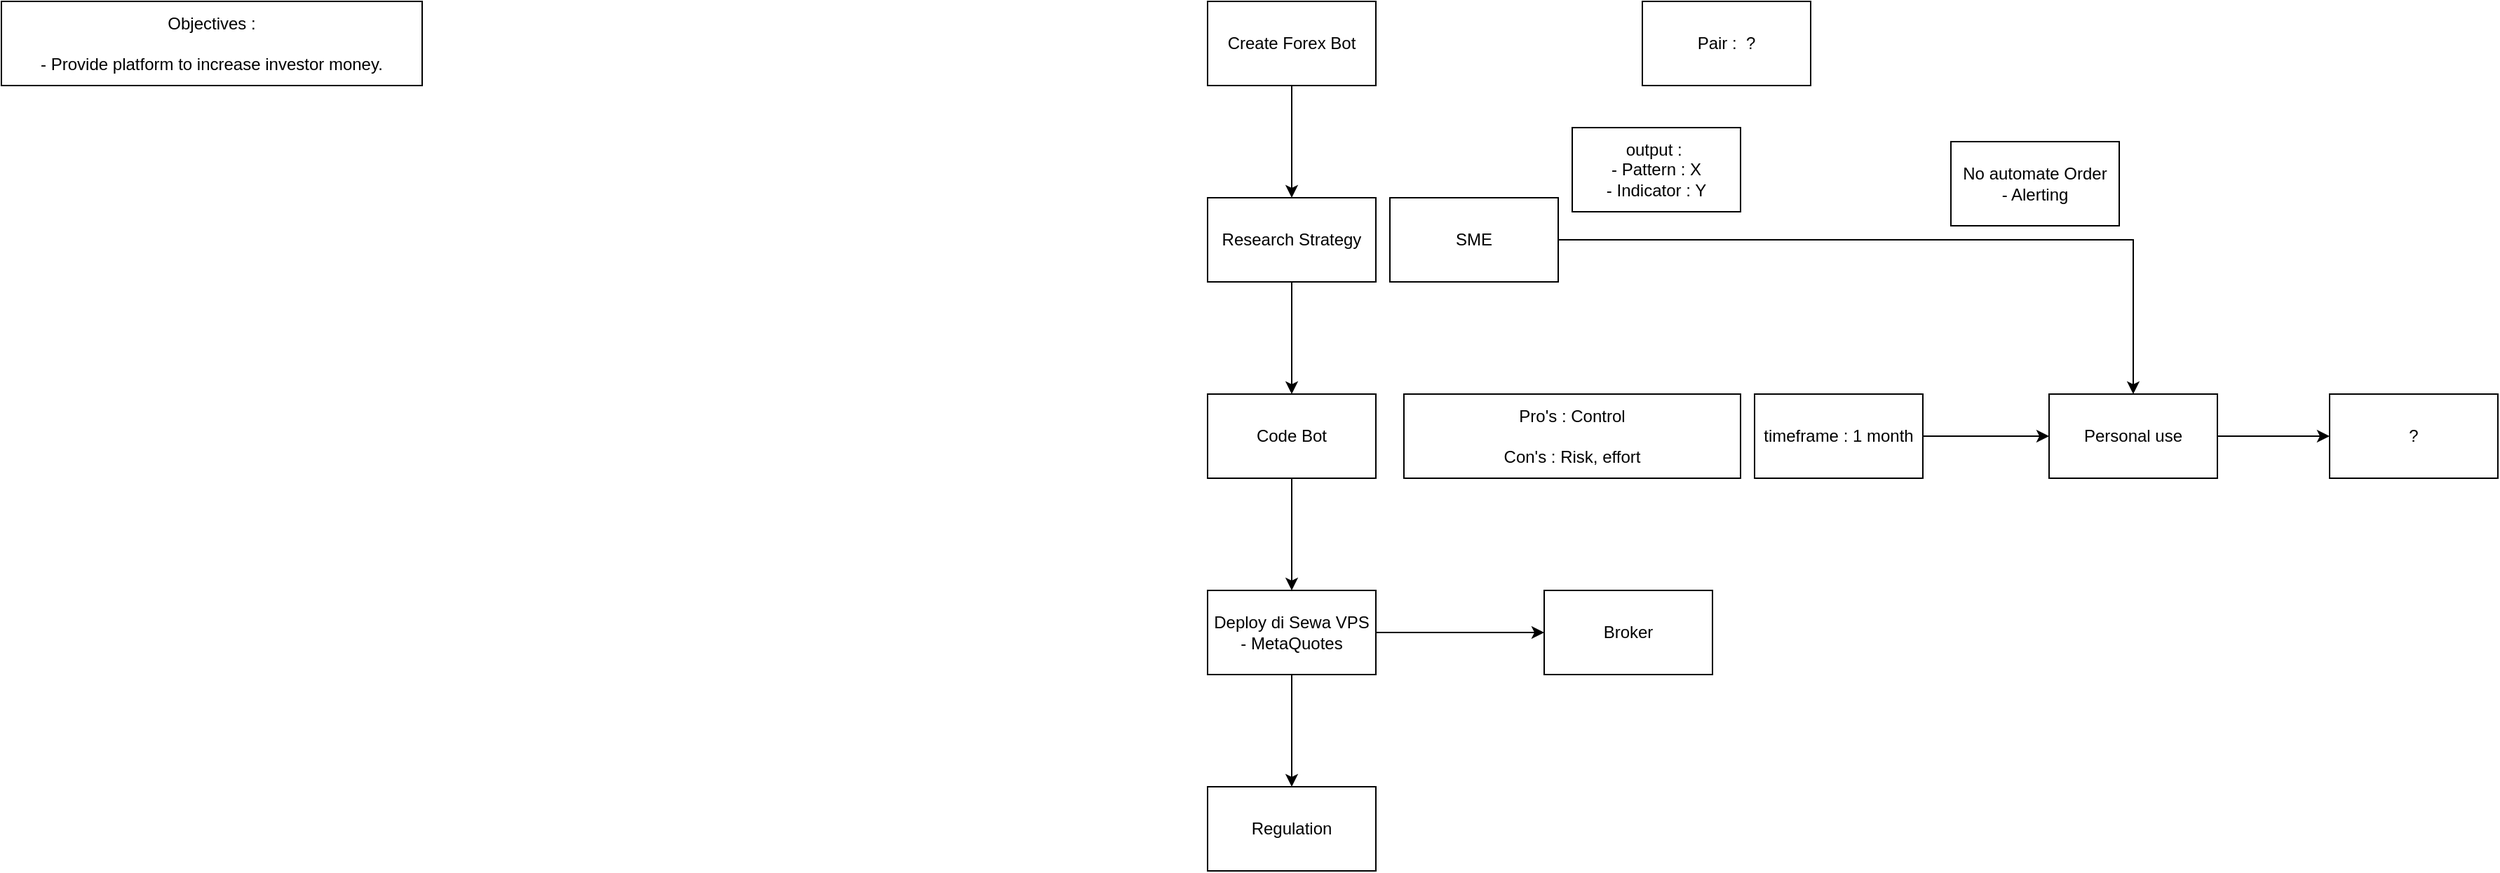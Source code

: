 <mxfile version="14.5.1" type="device" pages="12"><diagram id="IhSTiWdQSAQr1x0FWbFR" name="Plan"><mxGraphModel dx="1186" dy="725" grid="1" gridSize="10" guides="1" tooltips="1" connect="1" arrows="1" fold="1" page="1" pageScale="1" pageWidth="850" pageHeight="1100" math="0" shadow="0"><root><mxCell id="dQLtIi3BmPhwpD8KAVNQ-0"/><mxCell id="dQLtIi3BmPhwpD8KAVNQ-1" parent="dQLtIi3BmPhwpD8KAVNQ-0"/><mxCell id="dQLtIi3BmPhwpD8KAVNQ-8" value="" style="edgeStyle=orthogonalEdgeStyle;rounded=0;orthogonalLoop=1;jettySize=auto;html=1;" parent="dQLtIi3BmPhwpD8KAVNQ-1" source="dQLtIi3BmPhwpD8KAVNQ-2" target="dQLtIi3BmPhwpD8KAVNQ-7" edge="1"><mxGeometry relative="1" as="geometry"/></mxCell><mxCell id="dQLtIi3BmPhwpD8KAVNQ-2" value="Create Forex Bot" style="rounded=0;whiteSpace=wrap;html=1;" parent="dQLtIi3BmPhwpD8KAVNQ-1" vertex="1"><mxGeometry x="940" y="60" width="120" height="60" as="geometry"/></mxCell><mxCell id="dQLtIi3BmPhwpD8KAVNQ-15" value="" style="edgeStyle=orthogonalEdgeStyle;rounded=0;orthogonalLoop=1;jettySize=auto;html=1;" parent="dQLtIi3BmPhwpD8KAVNQ-1" source="dQLtIi3BmPhwpD8KAVNQ-7" target="dQLtIi3BmPhwpD8KAVNQ-14" edge="1"><mxGeometry relative="1" as="geometry"/></mxCell><mxCell id="dQLtIi3BmPhwpD8KAVNQ-7" value="Research Strategy" style="rounded=0;whiteSpace=wrap;html=1;" parent="dQLtIi3BmPhwpD8KAVNQ-1" vertex="1"><mxGeometry x="940" y="200" width="120" height="60" as="geometry"/></mxCell><mxCell id="iGQDEXNzZsVUo67UVtph-17" value="" style="edgeStyle=orthogonalEdgeStyle;rounded=0;orthogonalLoop=1;jettySize=auto;html=1;" parent="dQLtIi3BmPhwpD8KAVNQ-1" source="dQLtIi3BmPhwpD8KAVNQ-14" target="iGQDEXNzZsVUo67UVtph-16" edge="1"><mxGeometry relative="1" as="geometry"/></mxCell><mxCell id="dQLtIi3BmPhwpD8KAVNQ-14" value="Code Bot" style="rounded=0;whiteSpace=wrap;html=1;" parent="dQLtIi3BmPhwpD8KAVNQ-1" vertex="1"><mxGeometry x="940" y="340" width="120" height="60" as="geometry"/></mxCell><mxCell id="iGQDEXNzZsVUo67UVtph-2" value="Pro's : Control&lt;br&gt;&lt;br&gt;Con's : Risk, effort" style="rounded=0;whiteSpace=wrap;html=1;" parent="dQLtIi3BmPhwpD8KAVNQ-1" vertex="1"><mxGeometry x="1080" y="340" width="240" height="60" as="geometry"/></mxCell><mxCell id="iGQDEXNzZsVUo67UVtph-5" value="Objectives :&lt;br&gt;&lt;br&gt;- Provide platform to increase investor money." style="whiteSpace=wrap;html=1;" parent="dQLtIi3BmPhwpD8KAVNQ-1" vertex="1"><mxGeometry x="80" y="60" width="300" height="60" as="geometry"/></mxCell><mxCell id="iGQDEXNzZsVUo67UVtph-8" value="SME" style="whiteSpace=wrap;html=1;" parent="dQLtIi3BmPhwpD8KAVNQ-1" vertex="1"><mxGeometry x="1070" y="200" width="120" height="60" as="geometry"/></mxCell><mxCell id="iGQDEXNzZsVUo67UVtph-14" style="edgeStyle=orthogonalEdgeStyle;rounded=0;orthogonalLoop=1;jettySize=auto;html=1;" parent="dQLtIi3BmPhwpD8KAVNQ-1" edge="1"><mxGeometry relative="1" as="geometry"><mxPoint x="520" y="530" as="sourcePoint"/></mxGeometry></mxCell><mxCell id="iGQDEXNzZsVUo67UVtph-20" style="edgeStyle=orthogonalEdgeStyle;rounded=0;orthogonalLoop=1;jettySize=auto;html=1;entryX=0;entryY=0.5;entryDx=0;entryDy=0;" parent="dQLtIi3BmPhwpD8KAVNQ-1" source="iGQDEXNzZsVUo67UVtph-16" target="iGQDEXNzZsVUo67UVtph-18" edge="1"><mxGeometry relative="1" as="geometry"/></mxCell><mxCell id="iGQDEXNzZsVUo67UVtph-22" value="" style="edgeStyle=orthogonalEdgeStyle;rounded=0;orthogonalLoop=1;jettySize=auto;html=1;" parent="dQLtIi3BmPhwpD8KAVNQ-1" source="iGQDEXNzZsVUo67UVtph-16" target="iGQDEXNzZsVUo67UVtph-21" edge="1"><mxGeometry relative="1" as="geometry"/></mxCell><mxCell id="iGQDEXNzZsVUo67UVtph-16" value="Deploy di Sewa VPS - MetaQuotes" style="rounded=0;whiteSpace=wrap;html=1;" parent="dQLtIi3BmPhwpD8KAVNQ-1" vertex="1"><mxGeometry x="940" y="480" width="120" height="60" as="geometry"/></mxCell><mxCell id="iGQDEXNzZsVUo67UVtph-18" value="Broker" style="rounded=0;whiteSpace=wrap;html=1;" parent="dQLtIi3BmPhwpD8KAVNQ-1" vertex="1"><mxGeometry x="1180" y="480" width="120" height="60" as="geometry"/></mxCell><mxCell id="iGQDEXNzZsVUo67UVtph-21" value="Regulation" style="rounded=0;whiteSpace=wrap;html=1;" parent="dQLtIi3BmPhwpD8KAVNQ-1" vertex="1"><mxGeometry x="940" y="620" width="120" height="60" as="geometry"/></mxCell><mxCell id="iGQDEXNzZsVUo67UVtph-23" value="Pair :&amp;nbsp; ?" style="whiteSpace=wrap;html=1;" parent="dQLtIi3BmPhwpD8KAVNQ-1" vertex="1"><mxGeometry x="1250" y="60" width="120" height="60" as="geometry"/></mxCell><mxCell id="iGQDEXNzZsVUo67UVtph-28" style="edgeStyle=orthogonalEdgeStyle;rounded=0;orthogonalLoop=1;jettySize=auto;html=1;" parent="dQLtIi3BmPhwpD8KAVNQ-1" source="iGQDEXNzZsVUo67UVtph-25" target="iGQDEXNzZsVUo67UVtph-27" edge="1"><mxGeometry relative="1" as="geometry"/></mxCell><mxCell id="iGQDEXNzZsVUo67UVtph-25" value="timeframe : 1 month" style="whiteSpace=wrap;html=1;" parent="dQLtIi3BmPhwpD8KAVNQ-1" vertex="1"><mxGeometry x="1330" y="340" width="120" height="60" as="geometry"/></mxCell><mxCell id="iGQDEXNzZsVUo67UVtph-29" style="edgeStyle=orthogonalEdgeStyle;rounded=0;orthogonalLoop=1;jettySize=auto;html=1;" parent="dQLtIi3BmPhwpD8KAVNQ-1" source="iGQDEXNzZsVUo67UVtph-8" target="iGQDEXNzZsVUo67UVtph-27" edge="1"><mxGeometry relative="1" as="geometry"><mxPoint x="1450" y="230" as="sourcePoint"/></mxGeometry></mxCell><mxCell id="iGQDEXNzZsVUo67UVtph-32" value="" style="edgeStyle=orthogonalEdgeStyle;rounded=0;orthogonalLoop=1;jettySize=auto;html=1;" parent="dQLtIi3BmPhwpD8KAVNQ-1" source="iGQDEXNzZsVUo67UVtph-27" target="iGQDEXNzZsVUo67UVtph-31" edge="1"><mxGeometry relative="1" as="geometry"/></mxCell><mxCell id="iGQDEXNzZsVUo67UVtph-27" value="Personal use" style="whiteSpace=wrap;html=1;" parent="dQLtIi3BmPhwpD8KAVNQ-1" vertex="1"><mxGeometry x="1540" y="340" width="120" height="60" as="geometry"/></mxCell><mxCell id="iGQDEXNzZsVUo67UVtph-30" value="No automate Order&lt;br&gt;- Alerting" style="whiteSpace=wrap;html=1;" parent="dQLtIi3BmPhwpD8KAVNQ-1" vertex="1"><mxGeometry x="1470" y="160" width="120" height="60" as="geometry"/></mxCell><mxCell id="iGQDEXNzZsVUo67UVtph-31" value="?" style="whiteSpace=wrap;html=1;" parent="dQLtIi3BmPhwpD8KAVNQ-1" vertex="1"><mxGeometry x="1740" y="340" width="120" height="60" as="geometry"/></mxCell><mxCell id="iGQDEXNzZsVUo67UVtph-33" value="output :&amp;nbsp;&lt;br&gt;- Pattern : X&lt;br&gt;- Indicator : Y&lt;br&gt;" style="whiteSpace=wrap;html=1;" parent="dQLtIi3BmPhwpD8KAVNQ-1" vertex="1"><mxGeometry x="1200" y="150" width="120" height="60" as="geometry"/></mxCell></root></mxGraphModel></diagram><diagram id="wEkfSJtbiOzSrEG6YH9K" name="Money Management"><mxGraphModel dx="1186" dy="725" grid="1" gridSize="10" guides="1" tooltips="1" connect="1" arrows="1" fold="1" page="1" pageScale="1" pageWidth="850" pageHeight="1100" math="0" shadow="0"><root><mxCell id="h2m0F7AkhJyVITcA_SRw-0"/><mxCell id="h2m0F7AkhJyVITcA_SRw-1" parent="h2m0F7AkhJyVITcA_SRw-0"/><mxCell id="U7S5jnXLqSyAsLGhxtpw-0" value="Tick Value&lt;br&gt;&lt;br&gt;eg : 10$ per standard lot ( 100.000)&lt;br&gt;&lt;br&gt;- MarketInfo ()" style="rounded=0;whiteSpace=wrap;html=1;" vertex="1" parent="h2m0F7AkhJyVITcA_SRw-1"><mxGeometry x="120" y="200" width="410" height="90" as="geometry"/></mxCell><mxCell id="U7S5jnXLqSyAsLGhxtpw-1" value="Stop Loss&lt;br&gt;" style="rounded=0;whiteSpace=wrap;html=1;" vertex="1" parent="h2m0F7AkhJyVITcA_SRw-1"><mxGeometry x="120" y="320" width="410" height="90" as="geometry"/></mxCell><mxCell id="U7S5jnXLqSyAsLGhxtpw-2" value="Preserve Capital" style="whiteSpace=wrap;html=1;" vertex="1" parent="h2m0F7AkhJyVITcA_SRw-1"><mxGeometry x="120" y="60" width="120" height="60" as="geometry"/></mxCell><mxCell id="U7S5jnXLqSyAsLGhxtpw-9" value="" style="edgeStyle=orthogonalEdgeStyle;rounded=0;orthogonalLoop=1;jettySize=auto;html=1;" edge="1" parent="h2m0F7AkhJyVITcA_SRw-1" source="U7S5jnXLqSyAsLGhxtpw-3" target="U7S5jnXLqSyAsLGhxtpw-8"><mxGeometry relative="1" as="geometry"/></mxCell><mxCell id="U7S5jnXLqSyAsLGhxtpw-3" value="Fixed Lot" style="whiteSpace=wrap;html=1;" vertex="1" parent="h2m0F7AkhJyVITcA_SRw-1"><mxGeometry x="120" y="520" width="120" height="60" as="geometry"/></mxCell><mxCell id="U7S5jnXLqSyAsLGhxtpw-11" value="" style="edgeStyle=orthogonalEdgeStyle;rounded=0;orthogonalLoop=1;jettySize=auto;html=1;" edge="1" parent="h2m0F7AkhJyVITcA_SRw-1" source="U7S5jnXLqSyAsLGhxtpw-4" target="U7S5jnXLqSyAsLGhxtpw-10"><mxGeometry relative="1" as="geometry"/></mxCell><mxCell id="U7S5jnXLqSyAsLGhxtpw-4" value="Risk Percentage" style="whiteSpace=wrap;html=1;" vertex="1" parent="h2m0F7AkhJyVITcA_SRw-1"><mxGeometry x="400" y="520" width="120" height="60" as="geometry"/></mxCell><mxCell id="U7S5jnXLqSyAsLGhxtpw-16" value="" style="edgeStyle=orthogonalEdgeStyle;rounded=0;orthogonalLoop=1;jettySize=auto;html=1;" edge="1" parent="h2m0F7AkhJyVITcA_SRw-1" source="U7S5jnXLqSyAsLGhxtpw-5" target="U7S5jnXLqSyAsLGhxtpw-15"><mxGeometry relative="1" as="geometry"/></mxCell><mxCell id="U7S5jnXLqSyAsLGhxtpw-5" value="Fixed Ratio" style="whiteSpace=wrap;html=1;" vertex="1" parent="h2m0F7AkhJyVITcA_SRw-1"><mxGeometry x="680" y="520" width="120" height="60" as="geometry"/></mxCell><mxCell id="U7S5jnXLqSyAsLGhxtpw-18" value="" style="edgeStyle=orthogonalEdgeStyle;rounded=0;orthogonalLoop=1;jettySize=auto;html=1;" edge="1" parent="h2m0F7AkhJyVITcA_SRw-1" source="U7S5jnXLqSyAsLGhxtpw-6" target="U7S5jnXLqSyAsLGhxtpw-17"><mxGeometry relative="1" as="geometry"/></mxCell><mxCell id="U7S5jnXLqSyAsLGhxtpw-6" value="Fixed Risk" style="whiteSpace=wrap;html=1;" vertex="1" parent="h2m0F7AkhJyVITcA_SRw-1"><mxGeometry x="920" y="520" width="120" height="60" as="geometry"/></mxCell><mxCell id="U7S5jnXLqSyAsLGhxtpw-27" style="edgeStyle=orthogonalEdgeStyle;rounded=0;orthogonalLoop=1;jettySize=auto;html=1;" edge="1" parent="h2m0F7AkhJyVITcA_SRw-1" source="U7S5jnXLqSyAsLGhxtpw-7" target="U7S5jnXLqSyAsLGhxtpw-25"><mxGeometry relative="1" as="geometry"/></mxCell><mxCell id="U7S5jnXLqSyAsLGhxtpw-7" value="Fixed Risk Per Point (PIP)" style="whiteSpace=wrap;html=1;" vertex="1" parent="h2m0F7AkhJyVITcA_SRw-1"><mxGeometry x="1160" y="520" width="120" height="60" as="geometry"/></mxCell><mxCell id="U7S5jnXLqSyAsLGhxtpw-8" value="Assign fixed lot for all trade, don't care stop loss" style="whiteSpace=wrap;html=1;" vertex="1" parent="h2m0F7AkhJyVITcA_SRw-1"><mxGeometry x="120" y="660" width="120" height="60" as="geometry"/></mxCell><mxCell id="U7S5jnXLqSyAsLGhxtpw-13" value="" style="edgeStyle=orthogonalEdgeStyle;rounded=0;orthogonalLoop=1;jettySize=auto;html=1;" edge="1" parent="h2m0F7AkhJyVITcA_SRw-1" source="U7S5jnXLqSyAsLGhxtpw-10" target="U7S5jnXLqSyAsLGhxtpw-12"><mxGeometry relative="1" as="geometry"/></mxCell><mxCell id="U7S5jnXLqSyAsLGhxtpw-10" value="Lot size calculated based on percentage of account balance and stop loss" style="whiteSpace=wrap;html=1;" vertex="1" parent="h2m0F7AkhJyVITcA_SRw-1"><mxGeometry x="400" y="660" width="120" height="60" as="geometry"/></mxCell><mxCell id="U7S5jnXLqSyAsLGhxtpw-12" value="lot = ((balance * percentage) / stoplossPIP )/ tick value" style="whiteSpace=wrap;html=1;" vertex="1" parent="h2m0F7AkhJyVITcA_SRw-1"><mxGeometry x="342.5" y="800" width="235" height="60" as="geometry"/></mxCell><mxCell id="U7S5jnXLqSyAsLGhxtpw-14" value="use this if stoploss is dynamic / change overtime" style="whiteSpace=wrap;html=1;" vertex="1" parent="h2m0F7AkhJyVITcA_SRw-1"><mxGeometry x="400" y="870" width="120" height="60" as="geometry"/></mxCell><mxCell id="U7S5jnXLqSyAsLGhxtpw-20" value="" style="edgeStyle=orthogonalEdgeStyle;rounded=0;orthogonalLoop=1;jettySize=auto;html=1;" edge="1" parent="h2m0F7AkhJyVITcA_SRw-1" source="U7S5jnXLqSyAsLGhxtpw-15" target="U7S5jnXLqSyAsLGhxtpw-19"><mxGeometry relative="1" as="geometry"/></mxCell><mxCell id="U7S5jnXLqSyAsLGhxtpw-15" value="fix stoploss per lot" style="whiteSpace=wrap;html=1;" vertex="1" parent="h2m0F7AkhJyVITcA_SRw-1"><mxGeometry x="680" y="660" width="120" height="60" as="geometry"/></mxCell><mxCell id="U7S5jnXLqSyAsLGhxtpw-22" value="" style="edgeStyle=orthogonalEdgeStyle;rounded=0;orthogonalLoop=1;jettySize=auto;html=1;" edge="1" parent="h2m0F7AkhJyVITcA_SRw-1" source="U7S5jnXLqSyAsLGhxtpw-17" target="U7S5jnXLqSyAsLGhxtpw-21"><mxGeometry relative="1" as="geometry"/></mxCell><mxCell id="U7S5jnXLqSyAsLGhxtpw-17" value="stop loss fix in currency" style="whiteSpace=wrap;html=1;" vertex="1" parent="h2m0F7AkhJyVITcA_SRw-1"><mxGeometry x="920" y="660" width="120" height="60" as="geometry"/></mxCell><mxCell id="U7S5jnXLqSyAsLGhxtpw-19" value="lot = ratio * balance" style="whiteSpace=wrap;html=1;" vertex="1" parent="h2m0F7AkhJyVITcA_SRw-1"><mxGeometry x="680" y="800" width="120" height="60" as="geometry"/></mxCell><mxCell id="U7S5jnXLqSyAsLGhxtpw-21" value="lot = (fixed-risk/ tick value) / stoplossInPiP" style="whiteSpace=wrap;html=1;" vertex="1" parent="h2m0F7AkhJyVITcA_SRw-1"><mxGeometry x="920" y="800" width="120" height="60" as="geometry"/></mxCell><mxCell id="U7S5jnXLqSyAsLGhxtpw-24" value="" style="edgeStyle=orthogonalEdgeStyle;rounded=0;orthogonalLoop=1;jettySize=auto;html=1;" edge="1" parent="h2m0F7AkhJyVITcA_SRw-1" source="U7S5jnXLqSyAsLGhxtpw-25" target="U7S5jnXLqSyAsLGhxtpw-26"><mxGeometry relative="1" as="geometry"/></mxCell><mxCell id="U7S5jnXLqSyAsLGhxtpw-25" value="stop loss fix in PIP" style="whiteSpace=wrap;html=1;" vertex="1" parent="h2m0F7AkhJyVITcA_SRw-1"><mxGeometry x="1160" y="660" width="120" height="60" as="geometry"/></mxCell><mxCell id="U7S5jnXLqSyAsLGhxtpw-26" value="lot = (fixed-risk/ tick value)" style="whiteSpace=wrap;html=1;" vertex="1" parent="h2m0F7AkhJyVITcA_SRw-1"><mxGeometry x="1160" y="800" width="120" height="60" as="geometry"/></mxCell></root></mxGraphModel></diagram><diagram id="Jx4HH-q12NbCp26Gsb_j" name="Signal Management"><mxGraphModel dx="1186" dy="725" grid="1" gridSize="10" guides="1" tooltips="1" connect="1" arrows="1" fold="1" page="1" pageScale="1" pageWidth="850" pageHeight="1100" math="0" shadow="0"><root><mxCell id="gV7SeK9LZ20wwYkjm_gT-0"/><mxCell id="gV7SeK9LZ20wwYkjm_gT-1" parent="gV7SeK9LZ20wwYkjm_gT-0"/><mxCell id="gV7SeK9LZ20wwYkjm_gT-6" value="" style="edgeStyle=orthogonalEdgeStyle;rounded=0;orthogonalLoop=1;jettySize=auto;html=1;" edge="1" parent="gV7SeK9LZ20wwYkjm_gT-1" source="gV7SeK9LZ20wwYkjm_gT-2" target="gV7SeK9LZ20wwYkjm_gT-5"><mxGeometry relative="1" as="geometry"/></mxCell><mxCell id="gV7SeK9LZ20wwYkjm_gT-2" value="signal entry func" style="rounded=0;whiteSpace=wrap;html=1;" vertex="1" parent="gV7SeK9LZ20wwYkjm_gT-1"><mxGeometry x="80" y="930" width="120" height="60" as="geometry"/></mxCell><mxCell id="gV7SeK9LZ20wwYkjm_gT-9" style="edgeStyle=orthogonalEdgeStyle;rounded=0;orthogonalLoop=1;jettySize=auto;html=1;entryX=1;entryY=0.5;entryDx=0;entryDy=0;" edge="1" parent="gV7SeK9LZ20wwYkjm_gT-1" source="gV7SeK9LZ20wwYkjm_gT-3" target="gV7SeK9LZ20wwYkjm_gT-5"><mxGeometry relative="1" as="geometry"/></mxCell><mxCell id="gV7SeK9LZ20wwYkjm_gT-3" value="signal exit func" style="whiteSpace=wrap;html=1;" vertex="1" parent="gV7SeK9LZ20wwYkjm_gT-1"><mxGeometry x="320" y="930" width="120" height="60" as="geometry"/></mxCell><mxCell id="gV7SeK9LZ20wwYkjm_gT-4" value="enum signal&amp;nbsp;&lt;br&gt;- void&lt;br&gt;- neutral&lt;br&gt;- buy&lt;br&gt;- sell" style="whiteSpace=wrap;html=1;" vertex="1" parent="gV7SeK9LZ20wwYkjm_gT-1"><mxGeometry x="80" y="40" width="360" height="100" as="geometry"/></mxCell><mxCell id="gV7SeK9LZ20wwYkjm_gT-8" value="" style="edgeStyle=orthogonalEdgeStyle;rounded=0;orthogonalLoop=1;jettySize=auto;html=1;" edge="1" parent="gV7SeK9LZ20wwYkjm_gT-1" source="gV7SeK9LZ20wwYkjm_gT-5" target="gV7SeK9LZ20wwYkjm_gT-7"><mxGeometry relative="1" as="geometry"/></mxCell><mxCell id="gV7SeK9LZ20wwYkjm_gT-5" value="combine 2 or more signal" style="rounded=0;whiteSpace=wrap;html=1;" vertex="1" parent="gV7SeK9LZ20wwYkjm_gT-1"><mxGeometry x="80" y="1070" width="120" height="60" as="geometry"/></mxCell><mxCell id="8tMnb_lNsFv39MblH5mv-4" style="edgeStyle=orthogonalEdgeStyle;rounded=0;orthogonalLoop=1;jettySize=auto;html=1;" edge="1" parent="gV7SeK9LZ20wwYkjm_gT-1" source="gV7SeK9LZ20wwYkjm_gT-7" target="8tMnb_lNsFv39MblH5mv-3"><mxGeometry relative="1" as="geometry"/></mxCell><mxCell id="gV7SeK9LZ20wwYkjm_gT-7" value="final signal func" style="rounded=0;whiteSpace=wrap;html=1;" vertex="1" parent="gV7SeK9LZ20wwYkjm_gT-1"><mxGeometry x="80" y="1210" width="120" height="60" as="geometry"/></mxCell><mxCell id="8tMnb_lNsFv39MblH5mv-1" style="edgeStyle=orthogonalEdgeStyle;rounded=0;orthogonalLoop=1;jettySize=auto;html=1;" edge="1" parent="gV7SeK9LZ20wwYkjm_gT-1" source="gV7SeK9LZ20wwYkjm_gT-10" target="8tMnb_lNsFv39MblH5mv-0"><mxGeometry relative="1" as="geometry"/></mxCell><mxCell id="gV7SeK9LZ20wwYkjm_gT-10" value="signal manager" style="whiteSpace=wrap;html=1;" vertex="1" parent="gV7SeK9LZ20wwYkjm_gT-1"><mxGeometry x="570" y="930" width="120" height="60" as="geometry"/></mxCell><mxCell id="8tMnb_lNsFv39MblH5mv-5" style="edgeStyle=orthogonalEdgeStyle;rounded=0;orthogonalLoop=1;jettySize=auto;html=1;" edge="1" parent="gV7SeK9LZ20wwYkjm_gT-1" source="8tMnb_lNsFv39MblH5mv-0"><mxGeometry relative="1" as="geometry"><mxPoint x="380" y="1350" as="targetPoint"/></mxGeometry></mxCell><mxCell id="8tMnb_lNsFv39MblH5mv-0" value="priority&lt;br&gt;signal exit &amp;gt; signal entry" style="whiteSpace=wrap;html=1;" vertex="1" parent="gV7SeK9LZ20wwYkjm_gT-1"><mxGeometry x="570" y="1070" width="120" height="60" as="geometry"/></mxCell><mxCell id="8tMnb_lNsFv39MblH5mv-3" value="final signal" style="whiteSpace=wrap;html=1;" vertex="1" parent="gV7SeK9LZ20wwYkjm_gT-1"><mxGeometry x="320" y="1350" width="120" height="60" as="geometry"/></mxCell><mxCell id="3kAHRhKlNwhOaSmpAE4Q-0" value="void" style="whiteSpace=wrap;html=1;" vertex="1" parent="gV7SeK9LZ20wwYkjm_gT-1"><mxGeometry x="80" y="200" width="120" height="60" as="geometry"/></mxCell><mxCell id="3kAHRhKlNwhOaSmpAE4Q-1" value="- no signal&lt;br&gt;- demands exit all orders created&lt;br&gt;- combine void with others to result in VOID&lt;br&gt;- useful for reversal" style="whiteSpace=wrap;html=1;" vertex="1" parent="gV7SeK9LZ20wwYkjm_gT-1"><mxGeometry x="230" y="200" width="290" height="60" as="geometry"/></mxCell><mxCell id="3kAHRhKlNwhOaSmpAE4Q-2" value="neutral" style="whiteSpace=wrap;html=1;" vertex="1" parent="gV7SeK9LZ20wwYkjm_gT-1"><mxGeometry x="80" y="270" width="120" height="60" as="geometry"/></mxCell><mxCell id="3kAHRhKlNwhOaSmpAE4Q-3" value="- no signal&lt;br&gt;- combine neutal with others to result in OTHER signal" style="whiteSpace=wrap;html=1;" vertex="1" parent="gV7SeK9LZ20wwYkjm_gT-1"><mxGeometry x="230" y="270" width="290" height="60" as="geometry"/></mxCell><mxCell id="3kAHRhKlNwhOaSmpAE4Q-4" value="buy" style="whiteSpace=wrap;html=1;" vertex="1" parent="gV7SeK9LZ20wwYkjm_gT-1"><mxGeometry x="80" y="340" width="120" height="60" as="geometry"/></mxCell><mxCell id="3kAHRhKlNwhOaSmpAE4Q-5" value="- signal to buy&lt;br&gt;- can be used to exit ORDER sells&amp;nbsp;" style="whiteSpace=wrap;html=1;" vertex="1" parent="gV7SeK9LZ20wwYkjm_gT-1"><mxGeometry x="230" y="340" width="290" height="60" as="geometry"/></mxCell><mxCell id="3kAHRhKlNwhOaSmpAE4Q-6" value="sell" style="whiteSpace=wrap;html=1;" vertex="1" parent="gV7SeK9LZ20wwYkjm_gT-1"><mxGeometry x="80" y="410" width="120" height="60" as="geometry"/></mxCell><mxCell id="3kAHRhKlNwhOaSmpAE4Q-7" value="- signal to buy&lt;br&gt;- can be used to exit ORDER buys&amp;nbsp;" style="whiteSpace=wrap;html=1;" vertex="1" parent="gV7SeK9LZ20wwYkjm_gT-1"><mxGeometry x="230" y="410" width="290" height="60" as="geometry"/></mxCell><mxCell id="3kAHRhKlNwhOaSmpAE4Q-8" value="buy + neutral = buy&lt;br&gt;buy + void = void&lt;br&gt;buy + sell = neutral" style="whiteSpace=wrap;html=1;" vertex="1" parent="gV7SeK9LZ20wwYkjm_gT-1"><mxGeometry x="540" y="340" width="290" height="60" as="geometry"/></mxCell><mxCell id="3kAHRhKlNwhOaSmpAE4Q-9" value="sell + neutral = sell&lt;br&gt;sell + void = void&lt;br&gt;sell + buy = neutral" style="whiteSpace=wrap;html=1;" vertex="1" parent="gV7SeK9LZ20wwYkjm_gT-1"><mxGeometry x="540" y="410" width="290" height="60" as="geometry"/></mxCell><mxCell id="3kAHRhKlNwhOaSmpAE4Q-13" style="edgeStyle=orthogonalEdgeStyle;rounded=0;orthogonalLoop=1;jettySize=auto;html=1;" edge="1" parent="gV7SeK9LZ20wwYkjm_gT-1" source="3kAHRhKlNwhOaSmpAE4Q-10" target="3kAHRhKlNwhOaSmpAE4Q-11"><mxGeometry relative="1" as="geometry"/></mxCell><mxCell id="3kAHRhKlNwhOaSmpAE4Q-10" value="evaluate signal" style="whiteSpace=wrap;html=1;" vertex="1" parent="gV7SeK9LZ20wwYkjm_gT-1"><mxGeometry x="80" y="550" width="120" height="60" as="geometry"/></mxCell><mxCell id="3kAHRhKlNwhOaSmpAE4Q-14" style="edgeStyle=orthogonalEdgeStyle;rounded=0;orthogonalLoop=1;jettySize=auto;html=1;entryX=0.5;entryY=0;entryDx=0;entryDy=0;" edge="1" parent="gV7SeK9LZ20wwYkjm_gT-1" source="3kAHRhKlNwhOaSmpAE4Q-11" target="3kAHRhKlNwhOaSmpAE4Q-12"><mxGeometry relative="1" as="geometry"/></mxCell><mxCell id="3kAHRhKlNwhOaSmpAE4Q-16" value="" style="edgeStyle=orthogonalEdgeStyle;rounded=0;orthogonalLoop=1;jettySize=auto;html=1;" edge="1" parent="gV7SeK9LZ20wwYkjm_gT-1" source="3kAHRhKlNwhOaSmpAE4Q-11" target="3kAHRhKlNwhOaSmpAE4Q-15"><mxGeometry relative="1" as="geometry"/></mxCell><mxCell id="3kAHRhKlNwhOaSmpAE4Q-11" value="compare 2 signal" style="whiteSpace=wrap;html=1;" vertex="1" parent="gV7SeK9LZ20wwYkjm_gT-1"><mxGeometry x="80" y="650" width="120" height="60" as="geometry"/></mxCell><mxCell id="3kAHRhKlNwhOaSmpAE4Q-12" value="if only 1 signal = return 1 signal&amp;nbsp;" style="whiteSpace=wrap;html=1;" vertex="1" parent="gV7SeK9LZ20wwYkjm_gT-1"><mxGeometry x="80" y="760" width="120" height="60" as="geometry"/></mxCell><mxCell id="3kAHRhKlNwhOaSmpAE4Q-15" value="eg :&amp;nbsp;" style="whiteSpace=wrap;html=1;" vertex="1" parent="gV7SeK9LZ20wwYkjm_gT-1"><mxGeometry x="280" y="650" width="120" height="60" as="geometry"/></mxCell><mxCell id="3kAHRhKlNwhOaSmpAE4Q-17" value="buy + neutral = buy&lt;br&gt;buy + boid = void&lt;br&gt;buy + sell = neutral" style="whiteSpace=wrap;html=1;" vertex="1" parent="gV7SeK9LZ20wwYkjm_gT-1"><mxGeometry x="420" y="615" width="290" height="60" as="geometry"/></mxCell><mxCell id="3kAHRhKlNwhOaSmpAE4Q-18" value="sell + neutral = sell&lt;br&gt;sell + boid = void&lt;br&gt;sell + buy = neutral" style="whiteSpace=wrap;html=1;" vertex="1" parent="gV7SeK9LZ20wwYkjm_gT-1"><mxGeometry x="420" y="685" width="290" height="60" as="geometry"/></mxCell><mxCell id="3kAHRhKlNwhOaSmpAE4Q-19" value="&amp;nbsp;neutral + buy = buy&lt;br&gt;neutral + void = void&lt;br&gt;neutral + sell = sell" style="whiteSpace=wrap;html=1;" vertex="1" parent="gV7SeK9LZ20wwYkjm_gT-1"><mxGeometry x="540" y="270" width="290" height="60" as="geometry"/></mxCell><mxCell id="3kAHRhKlNwhOaSmpAE4Q-20" value="&amp;nbsp;void + buy = void&lt;br&gt;void + neutral = void&lt;br&gt;void + sell = void" style="whiteSpace=wrap;html=1;" vertex="1" parent="gV7SeK9LZ20wwYkjm_gT-1"><mxGeometry x="540" y="200" width="290" height="60" as="geometry"/></mxCell><mxCell id="3kAHRhKlNwhOaSmpAE4Q-21" value="Entry" style="whiteSpace=wrap;html=1;" vertex="1" parent="gV7SeK9LZ20wwYkjm_gT-1"><mxGeometry x="80" y="1480" width="120" height="60" as="geometry"/></mxCell><mxCell id="3kAHRhKlNwhOaSmpAE4Q-22" value="inclusive - all agreed" style="whiteSpace=wrap;html=1;" vertex="1" parent="gV7SeK9LZ20wwYkjm_gT-1"><mxGeometry x="220" y="1480" width="120" height="60" as="geometry"/></mxCell><mxCell id="3kAHRhKlNwhOaSmpAE4Q-23" value="Exit" style="whiteSpace=wrap;html=1;" vertex="1" parent="gV7SeK9LZ20wwYkjm_gT-1"><mxGeometry x="80" y="1560" width="120" height="60" as="geometry"/></mxCell><mxCell id="3kAHRhKlNwhOaSmpAE4Q-24" value="exclusive, at least one close then close&lt;br&gt;- present of&amp;nbsp; both buy/sell. = void" style="whiteSpace=wrap;html=1;" vertex="1" parent="gV7SeK9LZ20wwYkjm_gT-1"><mxGeometry x="220" y="1560" width="120" height="60" as="geometry"/></mxCell></root></mxGraphModel></diagram><diagram id="SbGDQtBCKZWv5-ohOphZ" name="Order Management"><mxGraphModel dx="1186" dy="725" grid="1" gridSize="10" guides="1" tooltips="1" connect="1" arrows="1" fold="1" page="1" pageScale="1" pageWidth="850" pageHeight="1100" math="0" shadow="0"><root><mxCell id="v69BiAhoQsYHRMpPN7gK-0"/><mxCell id="v69BiAhoQsYHRMpPN7gK-1" parent="v69BiAhoQsYHRMpPN7gK-0"/><mxCell id="syQ22HD8y_YoFR8DuoOz-3" value="" style="edgeStyle=orthogonalEdgeStyle;rounded=0;orthogonalLoop=1;jettySize=auto;html=1;" edge="1" parent="v69BiAhoQsYHRMpPN7gK-1" source="syQ22HD8y_YoFR8DuoOz-0" target="syQ22HD8y_YoFR8DuoOz-2"><mxGeometry relative="1" as="geometry"/></mxCell><mxCell id="d3zM3stitaHF_mzgngh--1" value="" style="edgeStyle=orthogonalEdgeStyle;rounded=0;orthogonalLoop=1;jettySize=auto;html=1;" edge="1" parent="v69BiAhoQsYHRMpPN7gK-1" source="syQ22HD8y_YoFR8DuoOz-0" target="d3zM3stitaHF_mzgngh--0"><mxGeometry relative="1" as="geometry"/></mxCell><mxCell id="lkTvyQdy0wCqnMGPZRAe-15" style="edgeStyle=orthogonalEdgeStyle;rounded=0;orthogonalLoop=1;jettySize=auto;html=1;exitX=1;exitY=0.5;exitDx=0;exitDy=0;strokeColor=#3333FF;fillColor=#B9E0A5;" edge="1" parent="v69BiAhoQsYHRMpPN7gK-1" source="syQ22HD8y_YoFR8DuoOz-0" target="lkTvyQdy0wCqnMGPZRAe-14"><mxGeometry relative="1" as="geometry"/></mxCell><mxCell id="syQ22HD8y_YoFR8DuoOz-0" value="Order" style="whiteSpace=wrap;html=1;" vertex="1" parent="v69BiAhoQsYHRMpPN7gK-1"><mxGeometry x="80" y="80" width="120" height="60" as="geometry"/></mxCell><mxCell id="syQ22HD8y_YoFR8DuoOz-2" value="Market Order" style="whiteSpace=wrap;html=1;" vertex="1" parent="v69BiAhoQsYHRMpPN7gK-1"><mxGeometry x="770" y="430" width="120" height="60" as="geometry"/></mxCell><mxCell id="d3zM3stitaHF_mzgngh--0" value="Pending Order" style="whiteSpace=wrap;html=1;" vertex="1" parent="v69BiAhoQsYHRMpPN7gK-1"><mxGeometry x="80" y="430" width="120" height="60" as="geometry"/></mxCell><mxCell id="lkTvyQdy0wCqnMGPZRAe-0" value="OP_BUYLIMIT&lt;br&gt;" style="whiteSpace=wrap;html=1;" vertex="1" parent="v69BiAhoQsYHRMpPN7gK-1"><mxGeometry x="150" y="640" width="120" height="60" as="geometry"/></mxCell><mxCell id="lkTvyQdy0wCqnMGPZRAe-1" value="&lt;span&gt;OP_SELLSTOP&lt;/span&gt;" style="whiteSpace=wrap;html=1;" vertex="1" parent="v69BiAhoQsYHRMpPN7gK-1"><mxGeometry x="150" y="720" width="120" height="60" as="geometry"/></mxCell><mxCell id="lkTvyQdy0wCqnMGPZRAe-2" value="&lt;span&gt;OP_SELLLIMIT&lt;/span&gt;" style="whiteSpace=wrap;html=1;" vertex="1" parent="v69BiAhoQsYHRMpPN7gK-1"><mxGeometry x="150" y="810" width="120" height="60" as="geometry"/></mxCell><mxCell id="lkTvyQdy0wCqnMGPZRAe-3" value="&lt;span&gt;OP_BUYSTOP&lt;/span&gt;" style="whiteSpace=wrap;html=1;" vertex="1" parent="v69BiAhoQsYHRMpPN7gK-1"><mxGeometry x="150" y="900" width="120" height="60" as="geometry"/></mxCell><mxCell id="lkTvyQdy0wCqnMGPZRAe-4" value="expiration can be greater than 0" style="whiteSpace=wrap;html=1;" vertex="1" parent="v69BiAhoQsYHRMpPN7gK-1"><mxGeometry x="210" y="500" width="120" height="60" as="geometry"/></mxCell><mxCell id="lkTvyQdy0wCqnMGPZRAe-5" value="entry price must be calculated with DISTANCE" style="whiteSpace=wrap;html=1;" vertex="1" parent="v69BiAhoQsYHRMpPN7gK-1"><mxGeometry x="340" y="430" width="120" height="60" as="geometry"/></mxCell><mxCell id="lkTvyQdy0wCqnMGPZRAe-6" value="entry price is not market price" style="whiteSpace=wrap;html=1;" vertex="1" parent="v69BiAhoQsYHRMpPN7gK-1"><mxGeometry x="210" y="430" width="120" height="60" as="geometry"/></mxCell><mxCell id="lkTvyQdy0wCqnMGPZRAe-7" value="multiple distance with point to get price format" style="whiteSpace=wrap;html=1;" vertex="1" parent="v69BiAhoQsYHRMpPN7gK-1"><mxGeometry x="470" y="430" width="120" height="60" as="geometry"/></mxCell><mxCell id="lkTvyQdy0wCqnMGPZRAe-8" value="use integer to add to current time (marketinfo, mode_time)" style="whiteSpace=wrap;html=1;" vertex="1" parent="v69BiAhoQsYHRMpPN7gK-1"><mxGeometry x="340" y="500" width="120" height="60" as="geometry"/></mxCell><mxCell id="lkTvyQdy0wCqnMGPZRAe-9" value="entry price is market price (ASK if buy, BId if sell)" style="whiteSpace=wrap;html=1;" vertex="1" parent="v69BiAhoQsYHRMpPN7gK-1"><mxGeometry x="900" y="430" width="120" height="60" as="geometry"/></mxCell><mxCell id="lkTvyQdy0wCqnMGPZRAe-10" value="target entry price is BELOW current price" style="whiteSpace=wrap;html=1;" vertex="1" parent="v69BiAhoQsYHRMpPN7gK-1"><mxGeometry x="20" y="640" width="120" height="140" as="geometry"/></mxCell><mxCell id="lkTvyQdy0wCqnMGPZRAe-12" value="target entry price is ABOVE current price" style="whiteSpace=wrap;html=1;" vertex="1" parent="v69BiAhoQsYHRMpPN7gK-1"><mxGeometry x="20" y="810" width="120" height="150" as="geometry"/></mxCell><mxCell id="lkTvyQdy0wCqnMGPZRAe-24" style="edgeStyle=orthogonalEdgeStyle;rounded=0;orthogonalLoop=1;jettySize=auto;html=1;entryX=0;entryY=0.5;entryDx=0;entryDy=0;strokeColor=#3333FF;fillColor=#B9E0A5;" edge="1" parent="v69BiAhoQsYHRMpPN7gK-1" source="lkTvyQdy0wCqnMGPZRAe-14" target="lkTvyQdy0wCqnMGPZRAe-23"><mxGeometry relative="1" as="geometry"/></mxCell><mxCell id="lkTvyQdy0wCqnMGPZRAe-26" style="edgeStyle=orthogonalEdgeStyle;rounded=0;orthogonalLoop=1;jettySize=auto;html=1;entryX=0;entryY=0.5;entryDx=0;entryDy=0;strokeColor=#3333FF;fillColor=#B9E0A5;" edge="1" parent="v69BiAhoQsYHRMpPN7gK-1" source="lkTvyQdy0wCqnMGPZRAe-14" target="lkTvyQdy0wCqnMGPZRAe-25"><mxGeometry relative="1" as="geometry"/></mxCell><mxCell id="lkTvyQdy0wCqnMGPZRAe-28" style="edgeStyle=orthogonalEdgeStyle;rounded=0;orthogonalLoop=1;jettySize=auto;html=1;entryX=0;entryY=0.5;entryDx=0;entryDy=0;strokeColor=#3333FF;fillColor=#B9E0A5;" edge="1" parent="v69BiAhoQsYHRMpPN7gK-1" source="lkTvyQdy0wCqnMGPZRAe-14" target="lkTvyQdy0wCqnMGPZRAe-27"><mxGeometry relative="1" as="geometry"/></mxCell><mxCell id="lkTvyQdy0wCqnMGPZRAe-14" value="&amp;nbsp;Stop Order" style="whiteSpace=wrap;html=1;" vertex="1" parent="v69BiAhoQsYHRMpPN7gK-1"><mxGeometry x="1275" y="430" width="120" height="60" as="geometry"/></mxCell><mxCell id="lkTvyQdy0wCqnMGPZRAe-16" value="trend follower" style="whiteSpace=wrap;html=1;" vertex="1" parent="v69BiAhoQsYHRMpPN7gK-1"><mxGeometry x="280" y="900" width="120" height="60" as="geometry"/></mxCell><mxCell id="lkTvyQdy0wCqnMGPZRAe-17" value="trend follower" style="whiteSpace=wrap;html=1;" vertex="1" parent="v69BiAhoQsYHRMpPN7gK-1"><mxGeometry x="280" y="720" width="120" height="60" as="geometry"/></mxCell><mxCell id="lkTvyQdy0wCqnMGPZRAe-18" value="trend reversal" style="whiteSpace=wrap;html=1;" vertex="1" parent="v69BiAhoQsYHRMpPN7gK-1"><mxGeometry x="280" y="640" width="120" height="60" as="geometry"/></mxCell><mxCell id="lkTvyQdy0wCqnMGPZRAe-19" value="trend reversal" style="whiteSpace=wrap;html=1;" vertex="1" parent="v69BiAhoQsYHRMpPN7gK-1"><mxGeometry x="280" y="810" width="120" height="60" as="geometry"/></mxCell><mxCell id="lkTvyQdy0wCqnMGPZRAe-20" value="exit a position at specific price, SL &amp;amp; TP" style="whiteSpace=wrap;html=1;" vertex="1" parent="v69BiAhoQsYHRMpPN7gK-1"><mxGeometry x="1275" y="520" width="120" height="60" as="geometry"/></mxCell><mxCell id="lkTvyQdy0wCqnMGPZRAe-21" value="buy - exit at BID" style="whiteSpace=wrap;html=1;" vertex="1" parent="v69BiAhoQsYHRMpPN7gK-1"><mxGeometry x="1275" y="590" width="120" height="60" as="geometry"/></mxCell><mxCell id="lkTvyQdy0wCqnMGPZRAe-22" value="sell - exit at ASK" style="whiteSpace=wrap;html=1;" vertex="1" parent="v69BiAhoQsYHRMpPN7gK-1"><mxGeometry x="1275" y="660" width="120" height="60" as="geometry"/></mxCell><mxCell id="lkTvyQdy0wCqnMGPZRAe-23" value="broker initiated&lt;br&gt;- SL / TP&lt;br&gt;- MC" style="whiteSpace=wrap;html=1;" vertex="1" parent="v69BiAhoQsYHRMpPN7gK-1"><mxGeometry x="1570" y="430" width="120" height="60" as="geometry"/></mxCell><mxCell id="lkTvyQdy0wCqnMGPZRAe-25" value="manual&amp;nbsp;" style="whiteSpace=wrap;html=1;" vertex="1" parent="v69BiAhoQsYHRMpPN7gK-1"><mxGeometry x="1570" y="340" width="120" height="60" as="geometry"/></mxCell><mxCell id="lkTvyQdy0wCqnMGPZRAe-27" value="bot func&lt;br&gt;- OrderClose (market order)&lt;br&gt;&lt;br&gt;- OrderDelete(pending order)" style="whiteSpace=wrap;html=1;" vertex="1" parent="v69BiAhoQsYHRMpPN7gK-1"><mxGeometry x="1570" y="540" width="180" height="60" as="geometry"/></mxCell></root></mxGraphModel></diagram><diagram id="kQuztLAW3fMxhxyxz3Pc" name="Bot Entry Chart"><mxGraphModel dx="1186" dy="725" grid="1" gridSize="10" guides="1" tooltips="1" connect="1" arrows="1" fold="1" page="1" pageScale="1" pageWidth="850" pageHeight="1100" math="0" shadow="0"><root><mxCell id="Sol6WZ4iqEl_r6HdQcdg-0"/><mxCell id="Sol6WZ4iqEl_r6HdQcdg-1" parent="Sol6WZ4iqEl_r6HdQcdg-0"/></root></mxGraphModel></diagram><diagram id="kZZ4yOy8XxeHktxN_g8Q" name="BEP &amp; Trailing"><mxGraphModel dx="1186" dy="725" grid="1" gridSize="10" guides="1" tooltips="1" connect="1" arrows="1" fold="1" page="1" pageScale="1" pageWidth="850" pageHeight="1100" math="0" shadow="0"><root><mxCell id="1uXHp-HW-NBtcthEy-Uv-0"/><mxCell id="1uXHp-HW-NBtcthEy-Uv-1" parent="1uXHp-HW-NBtcthEy-Uv-0"/></root></mxGraphModel></diagram><diagram id="kPiDnv7aAdi7OQVYVJSy" name="S - overview example"><mxGraphModel dx="1186" dy="725" grid="1" gridSize="10" guides="1" tooltips="1" connect="1" arrows="1" fold="1" page="1" pageScale="1" pageWidth="850" pageHeight="1100" math="0" shadow="0"><root><mxCell id="0"/><mxCell id="1" parent="0"/><mxCell id="KFODCUgEHt-iC3id8NZv-4" value="" style="edgeStyle=orthogonalEdgeStyle;rounded=0;orthogonalLoop=1;jettySize=auto;html=1;" parent="1" source="KFODCUgEHt-iC3id8NZv-1" target="KFODCUgEHt-iC3id8NZv-3" edge="1"><mxGeometry relative="1" as="geometry"/></mxCell><mxCell id="KFODCUgEHt-iC3id8NZv-1" value="Setup Timeframe &amp;amp; Trend" style="rounded=0;whiteSpace=wrap;html=1;" parent="1" vertex="1"><mxGeometry x="220" y="220" width="120" height="60" as="geometry"/></mxCell><mxCell id="KFODCUgEHt-iC3id8NZv-21" style="edgeStyle=orthogonalEdgeStyle;rounded=0;orthogonalLoop=1;jettySize=auto;html=1;" parent="1" source="KFODCUgEHt-iC3id8NZv-27" target="KFODCUgEHt-iC3id8NZv-5" edge="1"><mxGeometry relative="1" as="geometry"/></mxCell><mxCell id="KFODCUgEHt-iC3id8NZv-3" value="Define Area demand" style="rounded=0;whiteSpace=wrap;html=1;" parent="1" vertex="1"><mxGeometry x="220" y="320" width="120" height="60" as="geometry"/></mxCell><mxCell id="KFODCUgEHt-iC3id8NZv-11" style="edgeStyle=orthogonalEdgeStyle;rounded=0;orthogonalLoop=1;jettySize=auto;html=1;" parent="1" source="KFODCUgEHt-iC3id8NZv-5" target="KFODCUgEHt-iC3id8NZv-9" edge="1"><mxGeometry relative="1" as="geometry"/></mxCell><mxCell id="KFODCUgEHt-iC3id8NZv-5" value="untuk mencari tahu area konsolidasi" style="whiteSpace=wrap;html=1;" parent="1" vertex="1"><mxGeometry x="220" y="530" width="120" height="60" as="geometry"/></mxCell><mxCell id="KFODCUgEHt-iC3id8NZv-6" value="Pertajam definisi tentang area consolidation" style="whiteSpace=wrap;html=1;" parent="1" vertex="1"><mxGeometry x="370" y="530" width="180" height="60" as="geometry"/></mxCell><mxCell id="KFODCUgEHt-iC3id8NZv-13" value="" style="edgeStyle=orthogonalEdgeStyle;rounded=0;orthogonalLoop=1;jettySize=auto;html=1;" parent="1" source="KFODCUgEHt-iC3id8NZv-9" target="KFODCUgEHt-iC3id8NZv-12" edge="1"><mxGeometry relative="1" as="geometry"/></mxCell><mxCell id="KFODCUgEHt-iC3id8NZv-9" value="Tentukan Indikator Awal Buy" style="whiteSpace=wrap;html=1;" parent="1" vertex="1"><mxGeometry x="220" y="630" width="120" height="60" as="geometry"/></mxCell><mxCell id="KFODCUgEHt-iC3id8NZv-10" value="Candle Stick Pattern Bullish" style="whiteSpace=wrap;html=1;" parent="1" vertex="1"><mxGeometry x="370" y="630" width="180" height="60" as="geometry"/></mxCell><mxCell id="KFODCUgEHt-iC3id8NZv-37" style="edgeStyle=orthogonalEdgeStyle;rounded=0;orthogonalLoop=1;jettySize=auto;html=1;" parent="1" source="KFODCUgEHt-iC3id8NZv-12" target="KFODCUgEHt-iC3id8NZv-36" edge="1"><mxGeometry relative="1" as="geometry"/></mxCell><mxCell id="KFODCUgEHt-iC3id8NZv-12" value="Tentuan Indikator lain sebagai konfirmasi" style="whiteSpace=wrap;html=1;" parent="1" vertex="1"><mxGeometry x="220" y="730" width="120" height="60" as="geometry"/></mxCell><mxCell id="KFODCUgEHt-iC3id8NZv-14" value="eg : next candle naik seberapa kuat, atau indikator lain" style="whiteSpace=wrap;html=1;" parent="1" vertex="1"><mxGeometry x="370" y="730" width="180" height="60" as="geometry"/></mxCell><mxCell id="KFODCUgEHt-iC3id8NZv-35" style="edgeStyle=orthogonalEdgeStyle;rounded=0;orthogonalLoop=1;jettySize=auto;html=1;entryX=0;entryY=0.5;entryDx=0;entryDy=0;" parent="1" source="KFODCUgEHt-iC3id8NZv-15" target="KFODCUgEHt-iC3id8NZv-26" edge="1"><mxGeometry relative="1" as="geometry"/></mxCell><mxCell id="KFODCUgEHt-iC3id8NZv-15" value="Tentukan dimana buy Position/entry" style="whiteSpace=wrap;html=1;" parent="1" vertex="1"><mxGeometry x="220" y="950" width="120" height="60" as="geometry"/></mxCell><mxCell id="KFODCUgEHt-iC3id8NZv-22" style="edgeStyle=orthogonalEdgeStyle;rounded=0;orthogonalLoop=1;jettySize=auto;html=1;entryX=0.5;entryY=0;entryDx=0;entryDy=0;" parent="1" source="Gi2GYeiMHhUNipWOODFO-2" target="KFODCUgEHt-iC3id8NZv-1" edge="1"><mxGeometry relative="1" as="geometry"/></mxCell><mxCell id="KFODCUgEHt-iC3id8NZv-20" value="Choose Market (pair, etc)" style="whiteSpace=wrap;html=1;" parent="1" vertex="1"><mxGeometry x="220" y="10" width="120" height="60" as="geometry"/></mxCell><mxCell id="KFODCUgEHt-iC3id8NZv-24" value="execute M5" style="whiteSpace=wrap;html=1;" parent="1" vertex="1"><mxGeometry x="365" y="320" width="180" height="60" as="geometry"/></mxCell><mxCell id="KFODCUgEHt-iC3id8NZv-25" value="eg: 2 titik terendah darj dari paling kanan&amp;nbsp;" style="whiteSpace=wrap;html=1;" parent="1" vertex="1"><mxGeometry x="580" y="320" width="120" height="60" as="geometry"/></mxCell><mxCell id="KFODCUgEHt-iC3id8NZv-26" value="Order Management - execute" style="whiteSpace=wrap;html=1;" parent="1" vertex="1"><mxGeometry x="370" y="950" width="120" height="60" as="geometry"/></mxCell><mxCell id="KFODCUgEHt-iC3id8NZv-27" value="Pindah ke Timeframe M5" style="whiteSpace=wrap;html=1;" parent="1" vertex="1"><mxGeometry x="220" y="420" width="120" height="60" as="geometry"/></mxCell><mxCell id="KFODCUgEHt-iC3id8NZv-28" style="edgeStyle=orthogonalEdgeStyle;rounded=0;orthogonalLoop=1;jettySize=auto;html=1;" parent="1" source="KFODCUgEHt-iC3id8NZv-3" target="KFODCUgEHt-iC3id8NZv-27" edge="1"><mxGeometry relative="1" as="geometry"><mxPoint x="280" y="380" as="sourcePoint"/><mxPoint x="280" y="530" as="targetPoint"/></mxGeometry></mxCell><mxCell id="KFODCUgEHt-iC3id8NZv-30" value="eg : berapa candle, panjang body/ekor" style="whiteSpace=wrap;html=1;" parent="1" vertex="1"><mxGeometry x="580" y="530" width="120" height="60" as="geometry"/></mxCell><mxCell id="KFODCUgEHt-iC3id8NZv-31" value="eg : engulfing, tweezer bottom, etc" style="whiteSpace=wrap;html=1;" parent="1" vertex="1"><mxGeometry x="580" y="630" width="120" height="60" as="geometry"/></mxCell><mxCell id="KFODCUgEHt-iC3id8NZv-32" value="eg : MACD, RSI, Stochastic, CCI" style="whiteSpace=wrap;html=1;" parent="1" vertex="1"><mxGeometry x="580" y="730" width="120" height="60" as="geometry"/></mxCell><mxCell id="KFODCUgEHt-iC3id8NZv-34" value="eg : titik awal indikator di chart M30" style="whiteSpace=wrap;html=1;" parent="1" vertex="1"><mxGeometry x="365" y="220" width="120" height="60" as="geometry"/></mxCell><mxCell id="KFODCUgEHt-iC3id8NZv-38" style="edgeStyle=orthogonalEdgeStyle;rounded=0;orthogonalLoop=1;jettySize=auto;html=1;" parent="1" source="KFODCUgEHt-iC3id8NZv-36" target="KFODCUgEHt-iC3id8NZv-15" edge="1"><mxGeometry relative="1" as="geometry"/></mxCell><mxCell id="KFODCUgEHt-iC3id8NZv-36" value="konfirmasi pattern candle stick" style="whiteSpace=wrap;html=1;" parent="1" vertex="1"><mxGeometry x="220" y="840" width="120" height="60" as="geometry"/></mxCell><mxCell id="KFODCUgEHt-iC3id8NZv-41" value="" style="edgeStyle=orthogonalEdgeStyle;rounded=0;orthogonalLoop=1;jettySize=auto;html=1;" parent="1" source="KFODCUgEHt-iC3id8NZv-39" target="KFODCUgEHt-iC3id8NZv-40" edge="1"><mxGeometry relative="1" as="geometry"/></mxCell><mxCell id="KFODCUgEHt-iC3id8NZv-39" value="indicator - chose leading / lagging" style="whiteSpace=wrap;html=1;" parent="1" vertex="1"><mxGeometry x="40" y="470" width="120" height="60" as="geometry"/></mxCell><mxCell id="KFODCUgEHt-iC3id8NZv-40" value="no indicator &lt;br&gt;- pattern candle stick - reversal&lt;br&gt;- support / resistance" style="whiteSpace=wrap;html=1;" parent="1" vertex="1"><mxGeometry x="40" y="680" width="120" height="60" as="geometry"/></mxCell><mxCell id="KFODCUgEHt-iC3id8NZv-42" value="confirmation" style="text;html=1;align=center;verticalAlign=middle;resizable=0;points=[];autosize=1;" parent="1" vertex="1"><mxGeometry x="100" y="600" width="80" height="20" as="geometry"/></mxCell><mxCell id="0YA6qmweewMHVZwyvWnY-1" value="Hindari Event Agenda :&lt;br&gt;eg : forex Factory" style="whiteSpace=wrap;html=1;" parent="1" vertex="1"><mxGeometry x="40" y="750" width="120" height="60" as="geometry"/></mxCell><mxCell id="qIFknLRiRppReTvcip8r-1" value="Timeframe dipilih memperhitungankan margin yg ada ketika loss / kekuatan uang" style="whiteSpace=wrap;html=1;" parent="1" vertex="1"><mxGeometry x="510" y="220" width="120" height="60" as="geometry"/></mxCell><mxCell id="qIFknLRiRppReTvcip8r-2" value="semakin besar timeframe risk &amp;amp; reward semakin besar" style="whiteSpace=wrap;html=1;" parent="1" vertex="1"><mxGeometry x="640" y="220" width="120" height="60" as="geometry"/></mxCell><mxCell id="qIFknLRiRppReTvcip8r-3" value="ambil kepastian ; lagging indicator&lt;br&gt;&lt;br&gt;ambil kesempatan :&lt;br&gt;leading" style="whiteSpace=wrap;html=1;" parent="1" vertex="1"><mxGeometry x="40" y="330" width="120" height="120" as="geometry"/></mxCell><mxCell id="Gi2GYeiMHhUNipWOODFO-1" value="Volatility&lt;br&gt;- Sentiment" style="whiteSpace=wrap;html=1;" parent="1" vertex="1"><mxGeometry x="365" y="10" width="120" height="60" as="geometry"/></mxCell><mxCell id="Gi2GYeiMHhUNipWOODFO-2" value="Define Timing to Open Position" style="whiteSpace=wrap;html=1;" parent="1" vertex="1"><mxGeometry x="220" y="120" width="120" height="60" as="geometry"/></mxCell><mxCell id="Gi2GYeiMHhUNipWOODFO-3" style="edgeStyle=orthogonalEdgeStyle;rounded=0;orthogonalLoop=1;jettySize=auto;html=1;entryX=0.5;entryY=0;entryDx=0;entryDy=0;" parent="1" source="KFODCUgEHt-iC3id8NZv-20" target="Gi2GYeiMHhUNipWOODFO-2" edge="1"><mxGeometry relative="1" as="geometry"><mxPoint x="280" y="110" as="sourcePoint"/><mxPoint x="280" y="220" as="targetPoint"/></mxGeometry></mxCell><mxCell id="Gi2GYeiMHhUNipWOODFO-4" value="morning time GMT + 7" style="whiteSpace=wrap;html=1;" parent="1" vertex="1"><mxGeometry x="365" y="120" width="120" height="60" as="geometry"/></mxCell></root></mxGraphModel></diagram><diagram id="sKgzrdYLYbNKXpCSBOfw" name="S - Crossover MA"><mxGraphModel dx="1186" dy="725" grid="1" gridSize="10" guides="1" tooltips="1" connect="1" arrows="1" fold="1" page="1" pageScale="1" pageWidth="850" pageHeight="1100" math="0" shadow="0"><root><mxCell id="I2M2ls0UGvtK-zlYfFNB-0"/><mxCell id="I2M2ls0UGvtK-zlYfFNB-1" parent="I2M2ls0UGvtK-zlYfFNB-0"/><mxCell id="nfVvTKgPYUJlKcSXtyKA-0" value="Cross over" style="whiteSpace=wrap;html=1;" vertex="1" parent="I2M2ls0UGvtK-zlYfFNB-1"><mxGeometry x="120" y="80" width="120" height="60" as="geometry"/></mxCell><mxCell id="nfVvTKgPYUJlKcSXtyKA-1" value="" style="endArrow=classic;html=1;" edge="1" parent="I2M2ls0UGvtK-zlYfFNB-1"><mxGeometry relative="1" as="geometry"><mxPoint x="390" y="120" as="sourcePoint"/><mxPoint x="490" y="120" as="targetPoint"/></mxGeometry></mxCell><mxCell id="nfVvTKgPYUJlKcSXtyKA-2" value="B" style="edgeLabel;resizable=0;html=1;align=center;verticalAlign=middle;" connectable="0" vertex="1" parent="nfVvTKgPYUJlKcSXtyKA-1"><mxGeometry relative="1" as="geometry"/></mxCell><mxCell id="nfVvTKgPYUJlKcSXtyKA-3" value="" style="endArrow=classic;html=1;" edge="1" parent="I2M2ls0UGvtK-zlYfFNB-1"><mxGeometry relative="1" as="geometry"><mxPoint x="385" y="150" as="sourcePoint"/><mxPoint x="485" y="150" as="targetPoint"/></mxGeometry></mxCell><mxCell id="nfVvTKgPYUJlKcSXtyKA-4" value="A" style="edgeLabel;resizable=0;html=1;align=center;verticalAlign=middle;" connectable="0" vertex="1" parent="nfVvTKgPYUJlKcSXtyKA-3"><mxGeometry relative="1" as="geometry"/></mxCell><mxCell id="nfVvTKgPYUJlKcSXtyKA-6" value="" style="endArrow=classic;html=1;" edge="1" parent="I2M2ls0UGvtK-zlYfFNB-1"><mxGeometry relative="1" as="geometry"><mxPoint x="570" y="80" as="sourcePoint"/><mxPoint x="670" y="80" as="targetPoint"/></mxGeometry></mxCell><mxCell id="nfVvTKgPYUJlKcSXtyKA-7" value="A-next" style="edgeLabel;resizable=0;html=1;align=center;verticalAlign=middle;" connectable="0" vertex="1" parent="nfVvTKgPYUJlKcSXtyKA-6"><mxGeometry relative="1" as="geometry"/></mxCell><mxCell id="nfVvTKgPYUJlKcSXtyKA-11" value="" style="endArrow=classic;html=1;" edge="1" parent="I2M2ls0UGvtK-zlYfFNB-1"><mxGeometry relative="1" as="geometry"><mxPoint x="570" y="120" as="sourcePoint"/><mxPoint x="670" y="120" as="targetPoint"/></mxGeometry></mxCell><mxCell id="nfVvTKgPYUJlKcSXtyKA-12" value="B-next" style="edgeLabel;resizable=0;html=1;align=center;verticalAlign=middle;" connectable="0" vertex="1" parent="nfVvTKgPYUJlKcSXtyKA-11"><mxGeometry relative="1" as="geometry"/></mxCell><mxCell id="nfVvTKgPYUJlKcSXtyKA-13" value="" style="endArrow=classic;html=1;" edge="1" parent="I2M2ls0UGvtK-zlYfFNB-1"><mxGeometry relative="1" as="geometry"><mxPoint x="380" y="260" as="sourcePoint"/><mxPoint x="480" y="260" as="targetPoint"/></mxGeometry></mxCell><mxCell id="nfVvTKgPYUJlKcSXtyKA-14" value="A" style="edgeLabel;resizable=0;html=1;align=center;verticalAlign=middle;" connectable="0" vertex="1" parent="nfVvTKgPYUJlKcSXtyKA-13"><mxGeometry relative="1" as="geometry"/></mxCell><mxCell id="nfVvTKgPYUJlKcSXtyKA-15" value="" style="endArrow=classic;html=1;" edge="1" parent="I2M2ls0UGvtK-zlYfFNB-1"><mxGeometry relative="1" as="geometry"><mxPoint x="380" y="300" as="sourcePoint"/><mxPoint x="480" y="300" as="targetPoint"/></mxGeometry></mxCell><mxCell id="nfVvTKgPYUJlKcSXtyKA-16" value="B" style="edgeLabel;resizable=0;html=1;align=center;verticalAlign=middle;" connectable="0" vertex="1" parent="nfVvTKgPYUJlKcSXtyKA-15"><mxGeometry relative="1" as="geometry"/></mxCell><mxCell id="nfVvTKgPYUJlKcSXtyKA-17" value="" style="endArrow=classic;html=1;" edge="1" parent="I2M2ls0UGvtK-zlYfFNB-1"><mxGeometry relative="1" as="geometry"><mxPoint x="570" y="300" as="sourcePoint"/><mxPoint x="670" y="300" as="targetPoint"/></mxGeometry></mxCell><mxCell id="nfVvTKgPYUJlKcSXtyKA-18" value="B -next" style="edgeLabel;resizable=0;html=1;align=center;verticalAlign=middle;" connectable="0" vertex="1" parent="nfVvTKgPYUJlKcSXtyKA-17"><mxGeometry relative="1" as="geometry"/></mxCell><mxCell id="nfVvTKgPYUJlKcSXtyKA-19" value="" style="endArrow=classic;html=1;" edge="1" parent="I2M2ls0UGvtK-zlYfFNB-1"><mxGeometry relative="1" as="geometry"><mxPoint x="570" y="330" as="sourcePoint"/><mxPoint x="670" y="330" as="targetPoint"/></mxGeometry></mxCell><mxCell id="nfVvTKgPYUJlKcSXtyKA-20" value="A-next" style="edgeLabel;resizable=0;html=1;align=center;verticalAlign=middle;" connectable="0" vertex="1" parent="nfVvTKgPYUJlKcSXtyKA-19"><mxGeometry relative="1" as="geometry"/></mxCell><mxCell id="nfVvTKgPYUJlKcSXtyKA-22" value="" style="endArrow=none;html=1;" edge="1" parent="I2M2ls0UGvtK-zlYfFNB-1"><mxGeometry width="50" height="50" relative="1" as="geometry"><mxPoint x="490" y="150" as="sourcePoint"/><mxPoint x="570" y="85" as="targetPoint"/></mxGeometry></mxCell><mxCell id="nfVvTKgPYUJlKcSXtyKA-23" value="" style="endArrow=none;html=1;" edge="1" parent="I2M2ls0UGvtK-zlYfFNB-1"><mxGeometry width="50" height="50" relative="1" as="geometry"><mxPoint x="480" y="265" as="sourcePoint"/><mxPoint x="570" y="330" as="targetPoint"/></mxGeometry></mxCell><mxCell id="nfVvTKgPYUJlKcSXtyKA-24" value="A. &amp;lt;= B &amp;amp;&amp;amp;&lt;br&gt;A-Next&amp;nbsp; &amp;gt;= A-Next&lt;br&gt;&lt;br&gt;Buy" style="whiteSpace=wrap;html=1;" vertex="1" parent="I2M2ls0UGvtK-zlYfFNB-1"><mxGeometry x="710" y="80" width="120" height="60" as="geometry"/></mxCell><mxCell id="nfVvTKgPYUJlKcSXtyKA-25" value="A : MA low&lt;br&gt;B: MA high" style="whiteSpace=wrap;html=1;" vertex="1" parent="I2M2ls0UGvtK-zlYfFNB-1"><mxGeometry x="120" y="160" width="120" height="60" as="geometry"/></mxCell><mxCell id="nfVvTKgPYUJlKcSXtyKA-26" value="A.&amp;gt;=&amp;nbsp; B &amp;amp;&amp;amp;&lt;br&gt;A-Next &amp;lt;= B-Next&lt;br&gt;&lt;br&gt;Sell" style="whiteSpace=wrap;html=1;" vertex="1" parent="I2M2ls0UGvtK-zlYfFNB-1"><mxGeometry x="710" y="260" width="120" height="60" as="geometry"/></mxCell></root></mxGraphModel></diagram><diagram id="SVEZ3eB97oVprELXpOCH" name="S- Bollinger RSI"><mxGraphModel dx="1186" dy="725" grid="1" gridSize="10" guides="1" tooltips="1" connect="1" arrows="1" fold="1" page="1" pageScale="1" pageWidth="850" pageHeight="1100" math="0" shadow="0"><root><mxCell id="XcjJNrORtoChPq9H00j4-0"/><mxCell id="XcjJNrORtoChPq9H00j4-1" parent="XcjJNrORtoChPq9H00j4-0"/><mxCell id="K4L--0wPM_AiTVXr9HsQ-0" value="" style="endArrow=none;html=1;fillColor=#B9E0A5;strokeColor=#FF3333;" edge="1" parent="XcjJNrORtoChPq9H00j4-1"><mxGeometry width="50" height="50" relative="1" as="geometry"><mxPoint x="600" y="670" as="sourcePoint"/><mxPoint x="860" y="470" as="targetPoint"/></mxGeometry></mxCell><mxCell id="xpw3GeNXmxVftAbZcq8N-0" value="Bollinger Band Signal" style="whiteSpace=wrap;html=1;" vertex="1" parent="XcjJNrORtoChPq9H00j4-1"><mxGeometry x="80" y="140" width="120" height="60" as="geometry"/></mxCell><mxCell id="xpw3GeNXmxVftAbZcq8N-3" value="Band 1" style="whiteSpace=wrap;html=1;" vertex="1" parent="XcjJNrORtoChPq9H00j4-1"><mxGeometry x="80" y="240" width="120" height="60" as="geometry"/></mxCell><mxCell id="xpw3GeNXmxVftAbZcq8N-4" value="Band 2" style="whiteSpace=wrap;html=1;" vertex="1" parent="XcjJNrORtoChPq9H00j4-1"><mxGeometry x="80" y="350" width="120" height="60" as="geometry"/></mxCell><mxCell id="xpw3GeNXmxVftAbZcq8N-5" value="Std Dev = 1" style="whiteSpace=wrap;html=1;" vertex="1" parent="XcjJNrORtoChPq9H00j4-1"><mxGeometry x="240" y="240" width="120" height="60" as="geometry"/></mxCell><mxCell id="xpw3GeNXmxVftAbZcq8N-7" value="Band 3" style="whiteSpace=wrap;html=1;" vertex="1" parent="XcjJNrORtoChPq9H00j4-1"><mxGeometry x="80" y="450" width="120" height="60" as="geometry"/></mxCell><mxCell id="xpw3GeNXmxVftAbZcq8N-8" value="Std Dev = 2" style="whiteSpace=wrap;html=1;" vertex="1" parent="XcjJNrORtoChPq9H00j4-1"><mxGeometry x="240" y="350" width="120" height="60" as="geometry"/></mxCell><mxCell id="xpw3GeNXmxVftAbZcq8N-9" value="Std Dev = 6" style="whiteSpace=wrap;html=1;" vertex="1" parent="XcjJNrORtoChPq9H00j4-1"><mxGeometry x="240" y="450" width="120" height="60" as="geometry"/></mxCell><mxCell id="xpw3GeNXmxVftAbZcq8N-13" value="" style="edgeStyle=orthogonalEdgeStyle;rounded=0;orthogonalLoop=1;jettySize=auto;html=1;" edge="1" parent="XcjJNrORtoChPq9H00j4-1" source="xpw3GeNXmxVftAbZcq8N-11" target="xpw3GeNXmxVftAbZcq8N-12"><mxGeometry relative="1" as="geometry"/></mxCell><mxCell id="xpw3GeNXmxVftAbZcq8N-11" value="New Tick" style="whiteSpace=wrap;html=1;" vertex="1" parent="XcjJNrORtoChPq9H00j4-1"><mxGeometry x="80" y="600" width="120" height="60" as="geometry"/></mxCell><mxCell id="xpw3GeNXmxVftAbZcq8N-15" value="" style="edgeStyle=orthogonalEdgeStyle;rounded=0;orthogonalLoop=1;jettySize=auto;html=1;" edge="1" parent="XcjJNrORtoChPq9H00j4-1" source="xpw3GeNXmxVftAbZcq8N-12" target="xpw3GeNXmxVftAbZcq8N-14"><mxGeometry relative="1" as="geometry"/></mxCell><mxCell id="xpw3GeNXmxVftAbZcq8N-19" value="" style="edgeStyle=orthogonalEdgeStyle;rounded=0;orthogonalLoop=1;jettySize=auto;html=1;" edge="1" parent="XcjJNrORtoChPq9H00j4-1" source="xpw3GeNXmxVftAbZcq8N-12" target="xpw3GeNXmxVftAbZcq8N-18"><mxGeometry relative="1" as="geometry"/></mxCell><mxCell id="xpw3GeNXmxVftAbZcq8N-12" value="price below lower band 2 ?" style="rhombus;whiteSpace=wrap;html=1;" vertex="1" parent="XcjJNrORtoChPq9H00j4-1"><mxGeometry x="35" y="730" width="210" height="120" as="geometry"/></mxCell><mxCell id="xpw3GeNXmxVftAbZcq8N-17" value="" style="edgeStyle=orthogonalEdgeStyle;rounded=0;orthogonalLoop=1;jettySize=auto;html=1;" edge="1" parent="XcjJNrORtoChPq9H00j4-1" source="xpw3GeNXmxVftAbZcq8N-14" target="xpw3GeNXmxVftAbZcq8N-16"><mxGeometry relative="1" as="geometry"/></mxCell><mxCell id="xpw3GeNXmxVftAbZcq8N-14" value="Buy" style="whiteSpace=wrap;html=1;" vertex="1" parent="XcjJNrORtoChPq9H00j4-1"><mxGeometry x="80" y="960" width="120" height="60" as="geometry"/></mxCell><mxCell id="xpw3GeNXmxVftAbZcq8N-16" value="- TP at upper band 1&lt;br&gt;&amp;nbsp;- SL at lower band 3" style="whiteSpace=wrap;html=1;" vertex="1" parent="XcjJNrORtoChPq9H00j4-1"><mxGeometry x="80" y="1100" width="120" height="60" as="geometry"/></mxCell><mxCell id="xpw3GeNXmxVftAbZcq8N-21" value="" style="edgeStyle=orthogonalEdgeStyle;rounded=0;orthogonalLoop=1;jettySize=auto;html=1;" edge="1" parent="XcjJNrORtoChPq9H00j4-1" source="xpw3GeNXmxVftAbZcq8N-18" target="xpw3GeNXmxVftAbZcq8N-20"><mxGeometry relative="1" as="geometry"/></mxCell><mxCell id="xpw3GeNXmxVftAbZcq8N-28" value="" style="edgeStyle=orthogonalEdgeStyle;rounded=0;orthogonalLoop=1;jettySize=auto;html=1;" edge="1" parent="XcjJNrORtoChPq9H00j4-1" source="xpw3GeNXmxVftAbZcq8N-18" target="xpw3GeNXmxVftAbZcq8N-27"><mxGeometry relative="1" as="geometry"/></mxCell><mxCell id="xpw3GeNXmxVftAbZcq8N-18" value="price above lower band 2 ?" style="rhombus;whiteSpace=wrap;html=1;" vertex="1" parent="XcjJNrORtoChPq9H00j4-1"><mxGeometry x="325" y="730" width="210" height="120" as="geometry"/></mxCell><mxCell id="xpw3GeNXmxVftAbZcq8N-23" style="edgeStyle=orthogonalEdgeStyle;rounded=0;orthogonalLoop=1;jettySize=auto;html=1;" edge="1" parent="XcjJNrORtoChPq9H00j4-1" source="xpw3GeNXmxVftAbZcq8N-20" target="xpw3GeNXmxVftAbZcq8N-22"><mxGeometry relative="1" as="geometry"/></mxCell><mxCell id="xpw3GeNXmxVftAbZcq8N-20" value="Sell" style="whiteSpace=wrap;html=1;" vertex="1" parent="XcjJNrORtoChPq9H00j4-1"><mxGeometry x="370" y="960" width="120" height="60" as="geometry"/></mxCell><mxCell id="xpw3GeNXmxVftAbZcq8N-22" value="- TP at lower band 1&lt;br&gt;&amp;nbsp;- SL at upper band 3" style="whiteSpace=wrap;html=1;" vertex="1" parent="XcjJNrORtoChPq9H00j4-1"><mxGeometry x="370" y="1090" width="120" height="60" as="geometry"/></mxCell><mxCell id="xpw3GeNXmxVftAbZcq8N-24" value="SL band" style="whiteSpace=wrap;html=1;" vertex="1" parent="XcjJNrORtoChPq9H00j4-1"><mxGeometry x="390" y="450" width="120" height="60" as="geometry"/></mxCell><mxCell id="xpw3GeNXmxVftAbZcq8N-25" value="TP band" style="whiteSpace=wrap;html=1;" vertex="1" parent="XcjJNrORtoChPq9H00j4-1"><mxGeometry x="390" y="240" width="120" height="60" as="geometry"/></mxCell><mxCell id="xpw3GeNXmxVftAbZcq8N-26" value="signal band" style="whiteSpace=wrap;html=1;" vertex="1" parent="XcjJNrORtoChPq9H00j4-1"><mxGeometry x="390" y="350" width="120" height="60" as="geometry"/></mxCell><mxCell id="xpw3GeNXmxVftAbZcq8N-27" value="signal neutral" style="whiteSpace=wrap;html=1;" vertex="1" parent="XcjJNrORtoChPq9H00j4-1"><mxGeometry x="660" y="760" width="120" height="60" as="geometry"/></mxCell><mxCell id="xpw3GeNXmxVftAbZcq8N-29" value="n" style="text;html=1;align=center;verticalAlign=middle;resizable=0;points=[];autosize=1;" vertex="1" parent="XcjJNrORtoChPq9H00j4-1"><mxGeometry x="580" y="760" width="20" height="20" as="geometry"/></mxCell><mxCell id="xpw3GeNXmxVftAbZcq8N-30" value="RSI Signal" style="whiteSpace=wrap;html=1;" vertex="1" parent="XcjJNrORtoChPq9H00j4-1"><mxGeometry x="80" y="1350" width="120" height="60" as="geometry"/></mxCell><mxCell id="xpw3GeNXmxVftAbZcq8N-33" value="" style="edgeStyle=orthogonalEdgeStyle;rounded=0;orthogonalLoop=1;jettySize=auto;html=1;" edge="1" parent="XcjJNrORtoChPq9H00j4-1" source="xpw3GeNXmxVftAbZcq8N-31" target="xpw3GeNXmxVftAbZcq8N-32"><mxGeometry relative="1" as="geometry"/></mxCell><mxCell id="xpw3GeNXmxVftAbZcq8N-31" value="New Tick" style="whiteSpace=wrap;html=1;" vertex="1" parent="XcjJNrORtoChPq9H00j4-1"><mxGeometry x="80" y="1440" width="120" height="60" as="geometry"/></mxCell><mxCell id="xpw3GeNXmxVftAbZcq8N-35" value="" style="edgeStyle=orthogonalEdgeStyle;rounded=0;orthogonalLoop=1;jettySize=auto;html=1;" edge="1" parent="XcjJNrORtoChPq9H00j4-1" source="xpw3GeNXmxVftAbZcq8N-32" target="xpw3GeNXmxVftAbZcq8N-34"><mxGeometry relative="1" as="geometry"/></mxCell><mxCell id="xpw3GeNXmxVftAbZcq8N-37" value="" style="edgeStyle=orthogonalEdgeStyle;rounded=0;orthogonalLoop=1;jettySize=auto;html=1;" edge="1" parent="XcjJNrORtoChPq9H00j4-1" source="xpw3GeNXmxVftAbZcq8N-32" target="xpw3GeNXmxVftAbZcq8N-36"><mxGeometry relative="1" as="geometry"/></mxCell><mxCell id="xpw3GeNXmxVftAbZcq8N-32" value="RSI &amp;lt; 40" style="rhombus;whiteSpace=wrap;html=1;" vertex="1" parent="XcjJNrORtoChPq9H00j4-1"><mxGeometry x="100" y="1570" width="80" height="80" as="geometry"/></mxCell><mxCell id="xpw3GeNXmxVftAbZcq8N-34" value="Buy" style="whiteSpace=wrap;html=1;" vertex="1" parent="XcjJNrORtoChPq9H00j4-1"><mxGeometry x="80" y="1740" width="120" height="60" as="geometry"/></mxCell><mxCell id="xpw3GeNXmxVftAbZcq8N-39" value="" style="edgeStyle=orthogonalEdgeStyle;rounded=0;orthogonalLoop=1;jettySize=auto;html=1;" edge="1" parent="XcjJNrORtoChPq9H00j4-1" source="xpw3GeNXmxVftAbZcq8N-36" target="xpw3GeNXmxVftAbZcq8N-38"><mxGeometry relative="1" as="geometry"/></mxCell><mxCell id="xpw3GeNXmxVftAbZcq8N-41" value="" style="edgeStyle=orthogonalEdgeStyle;rounded=0;orthogonalLoop=1;jettySize=auto;html=1;" edge="1" parent="XcjJNrORtoChPq9H00j4-1" source="xpw3GeNXmxVftAbZcq8N-36" target="xpw3GeNXmxVftAbZcq8N-40"><mxGeometry relative="1" as="geometry"/></mxCell><mxCell id="xpw3GeNXmxVftAbZcq8N-36" value="RSI &amp;gt; 60" style="rhombus;whiteSpace=wrap;html=1;" vertex="1" parent="XcjJNrORtoChPq9H00j4-1"><mxGeometry x="260" y="1570" width="80" height="80" as="geometry"/></mxCell><mxCell id="xpw3GeNXmxVftAbZcq8N-38" value="Sell" style="whiteSpace=wrap;html=1;" vertex="1" parent="XcjJNrORtoChPq9H00j4-1"><mxGeometry x="240" y="1740" width="120" height="60" as="geometry"/></mxCell><mxCell id="xpw3GeNXmxVftAbZcq8N-40" value="Signal Neutral" style="whiteSpace=wrap;html=1;" vertex="1" parent="XcjJNrORtoChPq9H00j4-1"><mxGeometry x="400" y="1580" width="120" height="60" as="geometry"/></mxCell><mxCell id="xpw3GeNXmxVftAbZcq8N-44" value="" style="edgeStyle=orthogonalEdgeStyle;rounded=0;orthogonalLoop=1;jettySize=auto;html=1;" edge="1" parent="XcjJNrORtoChPq9H00j4-1" source="xpw3GeNXmxVftAbZcq8N-42" target="xpw3GeNXmxVftAbZcq8N-43"><mxGeometry relative="1" as="geometry"/></mxCell><mxCell id="xpw3GeNXmxVftAbZcq8N-42" value="Combine Signal" style="whiteSpace=wrap;html=1;" vertex="1" parent="XcjJNrORtoChPq9H00j4-1"><mxGeometry x="80" y="1920" width="120" height="60" as="geometry"/></mxCell><mxCell id="xpw3GeNXmxVftAbZcq8N-46" value="" style="edgeStyle=orthogonalEdgeStyle;rounded=0;orthogonalLoop=1;jettySize=auto;html=1;" edge="1" parent="XcjJNrORtoChPq9H00j4-1" source="xpw3GeNXmxVftAbZcq8N-43" target="xpw3GeNXmxVftAbZcq8N-45"><mxGeometry relative="1" as="geometry"/></mxCell><mxCell id="xpw3GeNXmxVftAbZcq8N-48" value="" style="edgeStyle=orthogonalEdgeStyle;rounded=0;orthogonalLoop=1;jettySize=auto;html=1;" edge="1" parent="XcjJNrORtoChPq9H00j4-1" source="xpw3GeNXmxVftAbZcq8N-43" target="xpw3GeNXmxVftAbZcq8N-47"><mxGeometry relative="1" as="geometry"/></mxCell><mxCell id="xpw3GeNXmxVftAbZcq8N-43" value="Boll Buy &amp;amp; RSI Buy" style="rhombus;whiteSpace=wrap;html=1;" vertex="1" parent="XcjJNrORtoChPq9H00j4-1"><mxGeometry x="60" y="2050" width="160" height="80" as="geometry"/></mxCell><mxCell id="xpw3GeNXmxVftAbZcq8N-45" value="Buy" style="whiteSpace=wrap;html=1;" vertex="1" parent="XcjJNrORtoChPq9H00j4-1"><mxGeometry x="80" y="2220" width="120" height="60" as="geometry"/></mxCell><mxCell id="xpw3GeNXmxVftAbZcq8N-50" value="" style="edgeStyle=orthogonalEdgeStyle;rounded=0;orthogonalLoop=1;jettySize=auto;html=1;" edge="1" parent="XcjJNrORtoChPq9H00j4-1" source="xpw3GeNXmxVftAbZcq8N-47" target="xpw3GeNXmxVftAbZcq8N-49"><mxGeometry relative="1" as="geometry"/></mxCell><mxCell id="xpw3GeNXmxVftAbZcq8N-54" value="" style="edgeStyle=orthogonalEdgeStyle;rounded=0;orthogonalLoop=1;jettySize=auto;html=1;" edge="1" parent="XcjJNrORtoChPq9H00j4-1" source="xpw3GeNXmxVftAbZcq8N-47" target="xpw3GeNXmxVftAbZcq8N-53"><mxGeometry relative="1" as="geometry"/></mxCell><mxCell id="xpw3GeNXmxVftAbZcq8N-47" value="Boll Sell &amp;amp; RSI Sell" style="rhombus;whiteSpace=wrap;html=1;" vertex="1" parent="XcjJNrORtoChPq9H00j4-1"><mxGeometry x="300" y="2050" width="160" height="80" as="geometry"/></mxCell><mxCell id="xpw3GeNXmxVftAbZcq8N-49" value="Sell" style="whiteSpace=wrap;html=1;" vertex="1" parent="XcjJNrORtoChPq9H00j4-1"><mxGeometry x="320" y="2220" width="120" height="60" as="geometry"/></mxCell><mxCell id="xpw3GeNXmxVftAbZcq8N-56" value="" style="edgeStyle=orthogonalEdgeStyle;rounded=0;orthogonalLoop=1;jettySize=auto;html=1;" edge="1" parent="XcjJNrORtoChPq9H00j4-1" source="xpw3GeNXmxVftAbZcq8N-53" target="xpw3GeNXmxVftAbZcq8N-55"><mxGeometry relative="1" as="geometry"/></mxCell><mxCell id="xpw3GeNXmxVftAbZcq8N-58" value="" style="edgeStyle=orthogonalEdgeStyle;rounded=0;orthogonalLoop=1;jettySize=auto;html=1;" edge="1" parent="XcjJNrORtoChPq9H00j4-1" source="xpw3GeNXmxVftAbZcq8N-53" target="xpw3GeNXmxVftAbZcq8N-57"><mxGeometry relative="1" as="geometry"/></mxCell><mxCell id="xpw3GeNXmxVftAbZcq8N-53" value="Boll Buy &amp;amp; RSI Sel" style="rhombus;whiteSpace=wrap;html=1;" vertex="1" parent="XcjJNrORtoChPq9H00j4-1"><mxGeometry x="540" y="2050" width="160" height="80" as="geometry"/></mxCell><mxCell id="xpw3GeNXmxVftAbZcq8N-60" value="" style="edgeStyle=orthogonalEdgeStyle;rounded=0;orthogonalLoop=1;jettySize=auto;html=1;" edge="1" parent="XcjJNrORtoChPq9H00j4-1" source="xpw3GeNXmxVftAbZcq8N-55" target="xpw3GeNXmxVftAbZcq8N-59"><mxGeometry relative="1" as="geometry"/></mxCell><mxCell id="xpw3GeNXmxVftAbZcq8N-55" value="Boll Sell &amp;amp; RSI Buy" style="rhombus;whiteSpace=wrap;html=1;" vertex="1" parent="XcjJNrORtoChPq9H00j4-1"><mxGeometry x="780" y="2050" width="160" height="80" as="geometry"/></mxCell><mxCell id="xpw3GeNXmxVftAbZcq8N-57" value="Void" style="whiteSpace=wrap;html=1;" vertex="1" parent="XcjJNrORtoChPq9H00j4-1"><mxGeometry x="560" y="2220" width="120" height="60" as="geometry"/></mxCell><mxCell id="xpw3GeNXmxVftAbZcq8N-59" value="Void" style="whiteSpace=wrap;html=1;" vertex="1" parent="XcjJNrORtoChPq9H00j4-1"><mxGeometry x="800" y="2220" width="120" height="60" as="geometry"/></mxCell><mxCell id="K4L--0wPM_AiTVXr9HsQ-1" value="" style="endArrow=none;html=1;fillColor=#B9E0A5;strokeColor=#FF3333;" edge="1" parent="XcjJNrORtoChPq9H00j4-1"><mxGeometry width="50" height="50" relative="1" as="geometry"><mxPoint x="600" y="240" as="sourcePoint"/><mxPoint x="860" y="40" as="targetPoint"/></mxGeometry></mxCell><mxCell id="K4L--0wPM_AiTVXr9HsQ-2" value="" style="endArrow=none;html=1;fillColor=#B9E0A5;strokeColor=#3333FF;" edge="1" parent="XcjJNrORtoChPq9H00j4-1"><mxGeometry width="50" height="50" relative="1" as="geometry"><mxPoint x="600" y="320" as="sourcePoint"/><mxPoint x="860" y="120" as="targetPoint"/></mxGeometry></mxCell><mxCell id="K4L--0wPM_AiTVXr9HsQ-10" value="2" style="edgeLabel;html=1;align=center;verticalAlign=middle;resizable=0;points=[];" vertex="1" connectable="0" parent="K4L--0wPM_AiTVXr9HsQ-2"><mxGeometry x="0.914" y="-2" relative="1" as="geometry"><mxPoint as="offset"/></mxGeometry></mxCell><mxCell id="K4L--0wPM_AiTVXr9HsQ-3" value="" style="endArrow=none;html=1;fillColor=#B9E0A5;strokeColor=#66CC00;" edge="1" parent="XcjJNrORtoChPq9H00j4-1"><mxGeometry width="50" height="50" relative="1" as="geometry"><mxPoint x="600" y="520" as="sourcePoint"/><mxPoint x="860" y="320" as="targetPoint"/></mxGeometry></mxCell><mxCell id="K4L--0wPM_AiTVXr9HsQ-9" value="1" style="edgeLabel;html=1;align=center;verticalAlign=middle;resizable=0;points=[];" vertex="1" connectable="0" parent="K4L--0wPM_AiTVXr9HsQ-3"><mxGeometry x="0.804" y="1" relative="1" as="geometry"><mxPoint x="25.99" y="-18.73" as="offset"/></mxGeometry></mxCell><mxCell id="K4L--0wPM_AiTVXr9HsQ-4" value="" style="endArrow=none;html=1;fillColor=#B9E0A5;strokeColor=#66CC00;" edge="1" parent="XcjJNrORtoChPq9H00j4-1"><mxGeometry width="50" height="50" relative="1" as="geometry"><mxPoint x="600" y="420" as="sourcePoint"/><mxPoint x="860" y="220" as="targetPoint"/></mxGeometry></mxCell><mxCell id="K4L--0wPM_AiTVXr9HsQ-6" value="1" style="edgeLabel;html=1;align=center;verticalAlign=middle;resizable=0;points=[];" vertex="1" connectable="0" parent="K4L--0wPM_AiTVXr9HsQ-4"><mxGeometry x="0.899" y="1" relative="1" as="geometry"><mxPoint x="14.1" y="-9.59" as="offset"/></mxGeometry></mxCell><mxCell id="K4L--0wPM_AiTVXr9HsQ-5" value="" style="endArrow=none;html=1;fillColor=#B9E0A5;strokeColor=#3333FF;" edge="1" parent="XcjJNrORtoChPq9H00j4-1"><mxGeometry width="50" height="50" relative="1" as="geometry"><mxPoint x="600" y="590" as="sourcePoint"/><mxPoint x="860" y="390" as="targetPoint"/></mxGeometry></mxCell><mxCell id="K4L--0wPM_AiTVXr9HsQ-11" value="2" style="text;html=1;align=center;verticalAlign=middle;resizable=0;points=[];autosize=1;" vertex="1" parent="XcjJNrORtoChPq9H00j4-1"><mxGeometry x="850" y="390" width="20" height="20" as="geometry"/></mxCell><mxCell id="K4L--0wPM_AiTVXr9HsQ-12" value="3" style="text;html=1;align=center;verticalAlign=middle;resizable=0;points=[];autosize=1;" vertex="1" parent="XcjJNrORtoChPq9H00j4-1"><mxGeometry x="850" y="40" width="20" height="20" as="geometry"/></mxCell><mxCell id="K4L--0wPM_AiTVXr9HsQ-13" value="3" style="text;html=1;align=center;verticalAlign=middle;resizable=0;points=[];autosize=1;" vertex="1" parent="XcjJNrORtoChPq9H00j4-1"><mxGeometry x="860" y="460" width="20" height="20" as="geometry"/></mxCell><mxCell id="K4L--0wPM_AiTVXr9HsQ-14" value="sell signal" style="text;html=1;align=center;verticalAlign=middle;resizable=0;points=[];autosize=1;" vertex="1" parent="XcjJNrORtoChPq9H00j4-1"><mxGeometry x="855" y="110" width="70" height="20" as="geometry"/></mxCell><mxCell id="K4L--0wPM_AiTVXr9HsQ-15" value="buy signal" style="text;html=1;align=center;verticalAlign=middle;resizable=0;points=[];autosize=1;" vertex="1" parent="XcjJNrORtoChPq9H00j4-1"><mxGeometry x="870" y="380" width="70" height="20" as="geometry"/></mxCell><mxCell id="K4L--0wPM_AiTVXr9HsQ-16" value="TP buy" style="text;html=1;align=center;verticalAlign=middle;resizable=0;points=[];autosize=1;" vertex="1" parent="XcjJNrORtoChPq9H00j4-1"><mxGeometry x="880" y="210" width="50" height="20" as="geometry"/></mxCell><mxCell id="K4L--0wPM_AiTVXr9HsQ-17" value="TP sell" style="text;html=1;align=center;verticalAlign=middle;resizable=0;points=[];autosize=1;" vertex="1" parent="XcjJNrORtoChPq9H00j4-1"><mxGeometry x="880" y="310" width="50" height="20" as="geometry"/></mxCell><mxCell id="K4L--0wPM_AiTVXr9HsQ-18" value="SL buy" style="text;html=1;align=center;verticalAlign=middle;resizable=0;points=[];autosize=1;" vertex="1" parent="XcjJNrORtoChPq9H00j4-1"><mxGeometry x="880" y="460" width="50" height="20" as="geometry"/></mxCell><mxCell id="K4L--0wPM_AiTVXr9HsQ-19" value="SL sell" style="text;html=1;align=center;verticalAlign=middle;resizable=0;points=[];autosize=1;" vertex="1" parent="XcjJNrORtoChPq9H00j4-1"><mxGeometry x="875" y="30" width="50" height="20" as="geometry"/></mxCell><mxCell id="K4L--0wPM_AiTVXr9HsQ-20" value="Timeframe H4" style="whiteSpace=wrap;html=1;" vertex="1" parent="XcjJNrORtoChPq9H00j4-1"><mxGeometry x="80" y="10" width="120" height="60" as="geometry"/></mxCell></root></mxGraphModel></diagram><diagram id="2JIivOSTrdN9912WxIT2" name="S - MACD"><mxGraphModel dx="1186" dy="725" grid="1" gridSize="10" guides="1" tooltips="1" connect="1" arrows="1" fold="1" page="1" pageScale="1" pageWidth="850" pageHeight="1100" math="0" shadow="0"><root><mxCell id="iCoVrSh2a-yMYYDAZhdz-0"/><mxCell id="iCoVrSh2a-yMYYDAZhdz-1" parent="iCoVrSh2a-yMYYDAZhdz-0"/><mxCell id="gaKWADdZZiIrMgwn2sbA-0" value="MACD" style="rounded=0;whiteSpace=wrap;html=1;" vertex="1" parent="iCoVrSh2a-yMYYDAZhdz-1"><mxGeometry x="120" y="40" width="120" height="60" as="geometry"/></mxCell><mxCell id="gaKWADdZZiIrMgwn2sbA-1" value="Macd Line" style="whiteSpace=wrap;html=1;" vertex="1" parent="iCoVrSh2a-yMYYDAZhdz-1"><mxGeometry x="320" y="40" width="120" height="60" as="geometry"/></mxCell><mxCell id="gaKWADdZZiIrMgwn2sbA-2" value="Signal Line" style="whiteSpace=wrap;html=1;" vertex="1" parent="iCoVrSh2a-yMYYDAZhdz-1"><mxGeometry x="320" y="120" width="120" height="60" as="geometry"/></mxCell><mxCell id="eTqFZ4vcRK4qEppZA81C-0" value="" style="whiteSpace=wrap;html=1;" vertex="1" parent="iCoVrSh2a-yMYYDAZhdz-1"><mxGeometry x="450" y="40" width="120" height="60" as="geometry"/></mxCell></root></mxGraphModel></diagram><diagram id="MhSoCGKV6Fvk_mkNEI2t" name="S-Fractal"><mxGraphModel dx="1186" dy="725" grid="1" gridSize="10" guides="1" tooltips="1" connect="1" arrows="1" fold="1" page="1" pageScale="1" pageWidth="850" pageHeight="1100" math="0" shadow="0"><root><mxCell id="e3z5Dznz2k0DxeS3wVrG-0"/><mxCell id="e3z5Dznz2k0DxeS3wVrG-1" parent="e3z5Dznz2k0DxeS3wVrG-0"/></root></mxGraphModel></diagram><diagram id="NGMEZdPBr_iErkjQJDVm" name="S-ZigZag"><mxGraphModel dx="1186" dy="725" grid="1" gridSize="10" guides="1" tooltips="1" connect="1" arrows="1" fold="1" page="1" pageScale="1" pageWidth="850" pageHeight="1100" math="0" shadow="0"><root><mxCell id="Z8uKTeed2ogZOpJMLeEK-0"/><mxCell id="Z8uKTeed2ogZOpJMLeEK-1" parent="Z8uKTeed2ogZOpJMLeEK-0"/></root></mxGraphModel></diagram></mxfile>